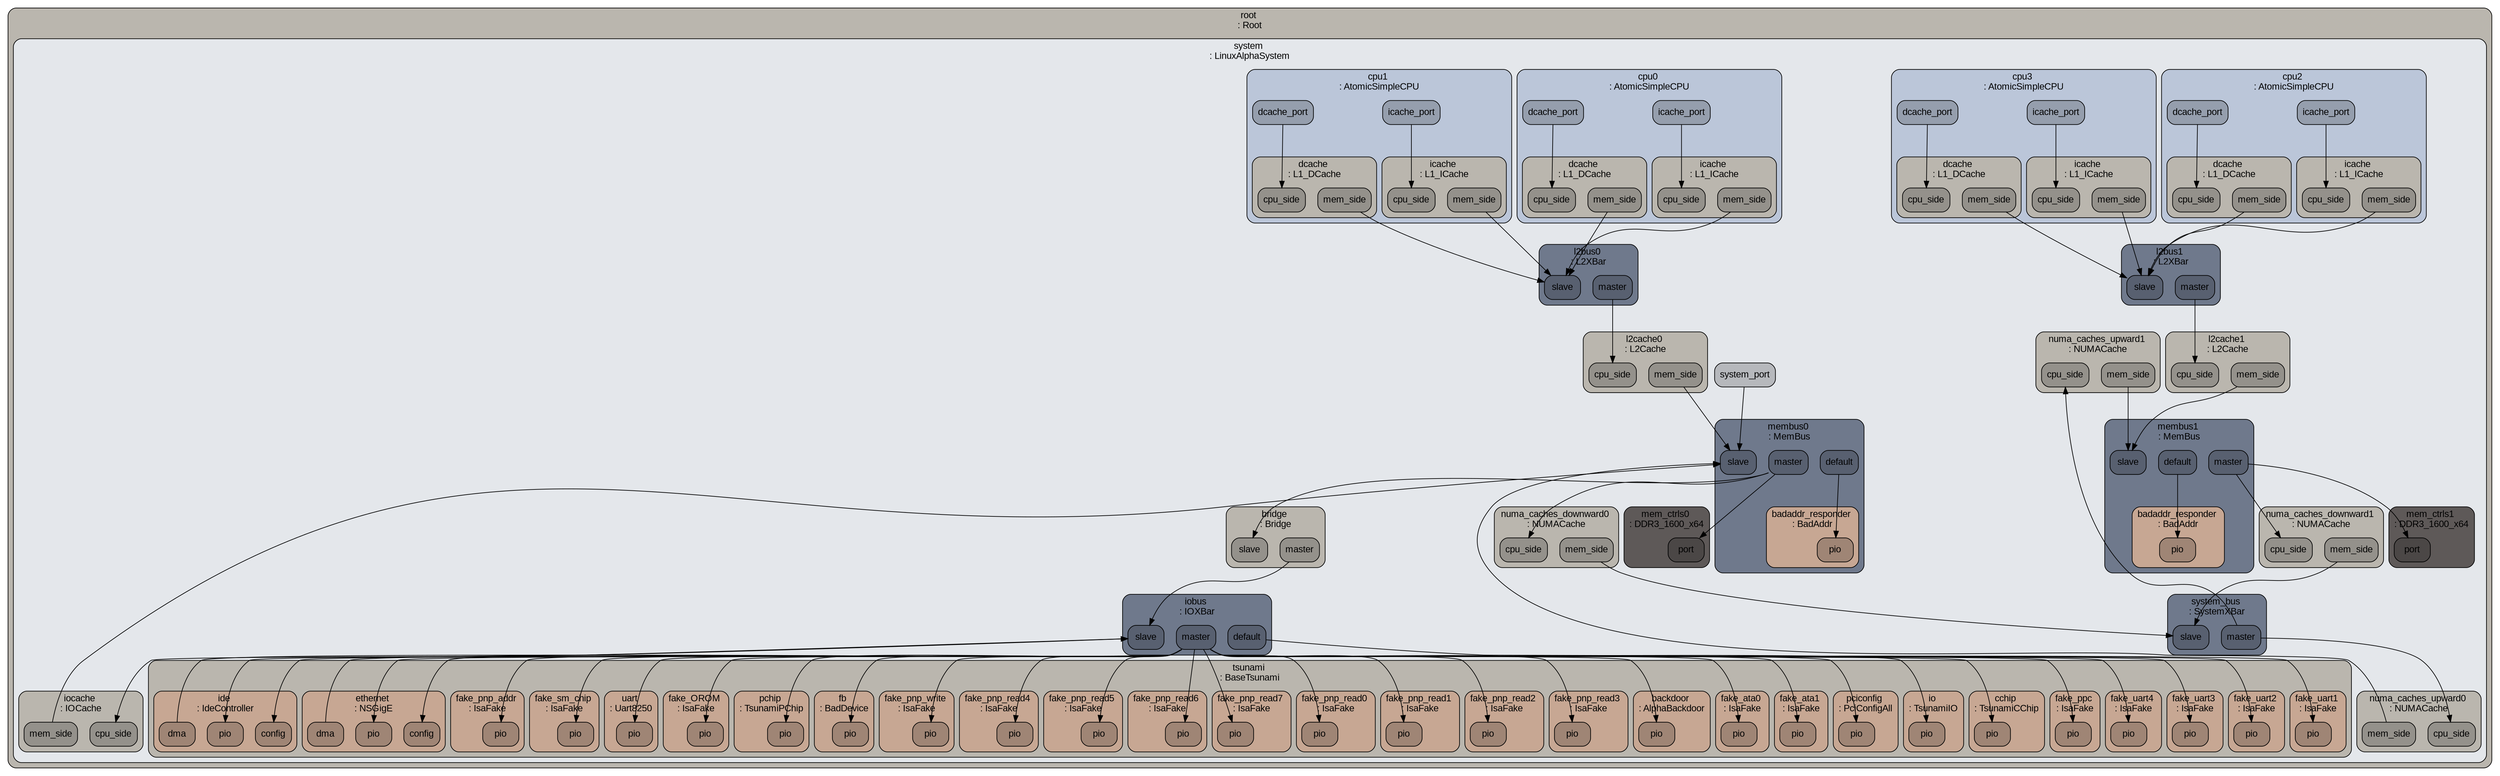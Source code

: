 digraph G {
ranksep="1.3";
subgraph cluster_root {
fontname=Arial;
color="#000000";
style="rounded, filled";
tooltip="eventq_index&#61;0&#10;full_system&#61;true&#10;sim_quantum&#61;0&#10;time_sync_enable&#61;false&#10;time_sync_period&#61;100000000000&#10;time_sync_spin_threshold&#61;100000000";
label="root \n: Root";
shape=Mrecord;
fontsize=14;
fillcolor="#bab6ae";
fontcolor="#000000";
subgraph cluster_system {
fontname=Arial;
color="#000000";
style="rounded, filled";
tooltip="boot_cpu_frequency&#61;500&#10;boot_osflags&#61;root=/dev/hda1 console=ttyS0&#10;cache_line_size&#61;64&#10;clk_domain&#61;system.clk_domain&#10;console&#61;/home/itecgo/Tools/GEM5/system/binaries/console&#10;eventq_index&#61;0&#10;init_param&#61;0&#10;kernel&#61;/home/itecgo/Tools/GEM5/system/binaries/vmlinux_2.6.27-gcc_4.3.4&#10;kernel_addr_check&#61;true&#10;load_addr_mask&#61;1099511627775&#10;load_offset&#61;0&#10;mem_mode&#61;atomic&#10;mem_ranges&#61;0:268435455 268435456:536870911&#10;memories&#61;system.mem_ctrls0 system.mem_ctrls1&#10;mmap_using_noreserve&#61;false&#10;multi_thread&#61;false&#10;num_work_ids&#61;16&#10;numa&#61;false&#10;pal&#61;/home/itecgo/Tools/GEM5/system/binaries/tsb_osfpal&#10;readfile&#61;ext/parsec/2.1/run_scripts/swaptions_4c_simlarge.rcS&#10;symbolfile&#61;&#10;system_rev&#61;1024&#10;system_type&#61;34&#10;work_begin_ckpt_count&#61;0&#10;work_begin_cpu_id_exit&#61;-1&#10;work_begin_exit_count&#61;0&#10;work_cpus_ckpt_count&#61;0&#10;work_end_ckpt_count&#61;0&#10;work_end_exit_count&#61;0&#10;work_item_id&#61;-1";
label="system \n: LinuxAlphaSystem";
shape=Mrecord;
fontsize=14;
fillcolor="#e4e7eb";
fontcolor="#000000";
system_system_port [fontname=Arial, color="#000000", style="rounded, filled", label=system_port, shape=Mrecord, fontsize=14, fillcolor="#b6b8bc", fontcolor="#000000"];
subgraph cluster_system_bridge {
fontname=Arial;
color="#000000";
style="rounded, filled";
tooltip="clk_domain&#61;system.clk_domain&#10;delay&#61;50000&#10;eventq_index&#61;0&#10;numa&#61;false&#10;ranges&#61;8796093022208:18446744073709551615&#10;req_size&#61;16&#10;resp_size&#61;16";
label="bridge \n: Bridge";
shape=Mrecord;
fontsize=14;
fillcolor="#bab6ae";
fontcolor="#000000";
system_bridge_master [fontname=Arial, color="#000000", style="rounded, filled", label=master, shape=Mrecord, fontsize=14, fillcolor="#94918b", fontcolor="#000000"];
system_bridge_slave [fontname=Arial, color="#000000", style="rounded, filled", label=slave, shape=Mrecord, fontsize=14, fillcolor="#94918b", fontcolor="#000000"];
}

subgraph cluster_system_membus0 {
fontname=Arial;
color="#000000";
style="rounded, filled";
tooltip="clk_domain&#61;system.clk_domain&#10;eventq_index&#61;0&#10;forward_latency&#61;4&#10;frontend_latency&#61;3&#10;numa&#61;false&#10;response_latency&#61;2&#10;snoop_filter&#61;Null&#10;snoop_response_latency&#61;4&#10;system&#61;system&#10;use_default_range&#61;false&#10;width&#61;16";
label="membus0 \n: MemBus";
shape=Mrecord;
fontsize=14;
fillcolor="#6f798c";
fontcolor="#000000";
system_membus0_default [fontname=Arial, color="#000000", style="rounded, filled", label=default, shape=Mrecord, fontsize=14, fillcolor="#586070", fontcolor="#000000"];
system_membus0_master [fontname=Arial, color="#000000", style="rounded, filled", label=master, shape=Mrecord, fontsize=14, fillcolor="#586070", fontcolor="#000000"];
system_membus0_slave [fontname=Arial, color="#000000", style="rounded, filled", label=slave, shape=Mrecord, fontsize=14, fillcolor="#586070", fontcolor="#000000"];
subgraph cluster_system_membus0_badaddr_responder {
fontname=Arial;
color="#000000";
style="rounded, filled";
tooltip="clk_domain&#61;system.clk_domain&#10;eventq_index&#61;0&#10;fake_mem&#61;false&#10;numa&#61;false&#10;pio_addr&#61;0&#10;pio_latency&#61;100000&#10;pio_size&#61;8&#10;ret_bad_addr&#61;true&#10;ret_data16&#61;65535&#10;ret_data32&#61;4294967295&#10;ret_data64&#61;18446744073709551615&#10;ret_data8&#61;255&#10;system&#61;system&#10;update_data&#61;false&#10;warn_access&#61;";
label="badaddr_responder \n: BadAddr";
shape=Mrecord;
fontsize=14;
fillcolor="#c7a793";
fontcolor="#000000";
system_membus0_badaddr_responder_pio [fontname=Arial, color="#000000", style="rounded, filled", label=pio, shape=Mrecord, fontsize=14, fillcolor="#9f8575", fontcolor="#000000"];
}

}

subgraph cluster_system_membus1 {
fontname=Arial;
color="#000000";
style="rounded, filled";
tooltip="clk_domain&#61;system.clk_domain&#10;eventq_index&#61;0&#10;forward_latency&#61;4&#10;frontend_latency&#61;3&#10;numa&#61;false&#10;response_latency&#61;2&#10;snoop_filter&#61;Null&#10;snoop_response_latency&#61;4&#10;system&#61;system&#10;use_default_range&#61;false&#10;width&#61;16";
label="membus1 \n: MemBus";
shape=Mrecord;
fontsize=14;
fillcolor="#6f798c";
fontcolor="#000000";
system_membus1_default [fontname=Arial, color="#000000", style="rounded, filled", label=default, shape=Mrecord, fontsize=14, fillcolor="#586070", fontcolor="#000000"];
system_membus1_master [fontname=Arial, color="#000000", style="rounded, filled", label=master, shape=Mrecord, fontsize=14, fillcolor="#586070", fontcolor="#000000"];
system_membus1_slave [fontname=Arial, color="#000000", style="rounded, filled", label=slave, shape=Mrecord, fontsize=14, fillcolor="#586070", fontcolor="#000000"];
subgraph cluster_system_membus1_badaddr_responder {
fontname=Arial;
color="#000000";
style="rounded, filled";
tooltip="clk_domain&#61;system.clk_domain&#10;eventq_index&#61;0&#10;fake_mem&#61;false&#10;numa&#61;false&#10;pio_addr&#61;0&#10;pio_latency&#61;100000&#10;pio_size&#61;8&#10;ret_bad_addr&#61;true&#10;ret_data16&#61;65535&#10;ret_data32&#61;4294967295&#10;ret_data64&#61;18446744073709551615&#10;ret_data8&#61;255&#10;system&#61;system&#10;update_data&#61;false&#10;warn_access&#61;";
label="badaddr_responder \n: BadAddr";
shape=Mrecord;
fontsize=14;
fillcolor="#c7a793";
fontcolor="#000000";
system_membus1_badaddr_responder_pio [fontname=Arial, color="#000000", style="rounded, filled", label=pio, shape=Mrecord, fontsize=14, fillcolor="#9f8575", fontcolor="#000000"];
}

}

subgraph cluster_system_numa_caches_downward0 {
fontname=Arial;
color="#000000";
style="rounded, filled";
tooltip="addr_ranges&#61;268435456:536870911&#10;assoc&#61;8&#10;clk_domain&#61;system.clk_domain&#10;clusivity&#61;mostly_incl&#10;demand_mshr_reserve&#61;1&#10;eventq_index&#61;0&#10;forward_snoops&#61;true&#10;hit_latency&#61;50&#10;is_read_only&#61;false&#10;max_miss_count&#61;0&#10;mshrs&#61;20&#10;numa&#61;true&#10;prefetch_on_access&#61;false&#10;prefetcher&#61;Null&#10;response_latency&#61;50&#10;sequential_access&#61;false&#10;size&#61;1024&#10;system&#61;system&#10;tags&#61;system.numa_caches_downward0.tags&#10;tgts_per_mshr&#61;12&#10;write_buffers&#61;8&#10;writeback_clean&#61;false";
label="numa_caches_downward0 \n: NUMACache";
shape=Mrecord;
fontsize=14;
fillcolor="#bab6ae";
fontcolor="#000000";
system_numa_caches_downward0_mem_side [fontname=Arial, color="#000000", style="rounded, filled", label=mem_side, shape=Mrecord, fontsize=14, fillcolor="#94918b", fontcolor="#000000"];
system_numa_caches_downward0_cpu_side [fontname=Arial, color="#000000", style="rounded, filled", label=cpu_side, shape=Mrecord, fontsize=14, fillcolor="#94918b", fontcolor="#000000"];
subgraph cluster_system_numa_caches_downward0_tags {
fontname=Arial;
color="#000000";
style="rounded, filled";
tooltip="assoc&#61;8&#10;block_size&#61;64&#10;clk_domain&#61;system.clk_domain&#10;eventq_index&#61;0&#10;hit_latency&#61;50&#10;sequential_access&#61;false&#10;size&#61;1024";
label="tags \n: LRU";
shape=Mrecord;
fontsize=14;
fillcolor="#9f9c95";
fontcolor="#000000";
}

}

subgraph cluster_system_numa_caches_downward1 {
fontname=Arial;
color="#000000";
style="rounded, filled";
tooltip="addr_ranges&#61;0:268435455 8796093022208:18446744073709551615&#10;assoc&#61;8&#10;clk_domain&#61;system.clk_domain&#10;clusivity&#61;mostly_incl&#10;demand_mshr_reserve&#61;1&#10;eventq_index&#61;0&#10;forward_snoops&#61;true&#10;hit_latency&#61;50&#10;is_read_only&#61;false&#10;max_miss_count&#61;0&#10;mshrs&#61;20&#10;numa&#61;true&#10;prefetch_on_access&#61;false&#10;prefetcher&#61;Null&#10;response_latency&#61;50&#10;sequential_access&#61;false&#10;size&#61;1024&#10;system&#61;system&#10;tags&#61;system.numa_caches_downward1.tags&#10;tgts_per_mshr&#61;12&#10;write_buffers&#61;8&#10;writeback_clean&#61;false";
label="numa_caches_downward1 \n: NUMACache";
shape=Mrecord;
fontsize=14;
fillcolor="#bab6ae";
fontcolor="#000000";
system_numa_caches_downward1_mem_side [fontname=Arial, color="#000000", style="rounded, filled", label=mem_side, shape=Mrecord, fontsize=14, fillcolor="#94918b", fontcolor="#000000"];
system_numa_caches_downward1_cpu_side [fontname=Arial, color="#000000", style="rounded, filled", label=cpu_side, shape=Mrecord, fontsize=14, fillcolor="#94918b", fontcolor="#000000"];
subgraph cluster_system_numa_caches_downward1_tags {
fontname=Arial;
color="#000000";
style="rounded, filled";
tooltip="assoc&#61;8&#10;block_size&#61;64&#10;clk_domain&#61;system.clk_domain&#10;eventq_index&#61;0&#10;hit_latency&#61;50&#10;sequential_access&#61;false&#10;size&#61;1024";
label="tags \n: LRU";
shape=Mrecord;
fontsize=14;
fillcolor="#9f9c95";
fontcolor="#000000";
}

}

subgraph cluster_system_numa_caches_upward0 {
fontname=Arial;
color="#000000";
style="rounded, filled";
tooltip="addr_ranges&#61;0:268435455 8796093022208:18446744073709551615&#10;assoc&#61;8&#10;clk_domain&#61;system.clk_domain&#10;clusivity&#61;mostly_incl&#10;demand_mshr_reserve&#61;1&#10;eventq_index&#61;0&#10;forward_snoops&#61;true&#10;hit_latency&#61;50&#10;is_read_only&#61;false&#10;max_miss_count&#61;0&#10;mshrs&#61;20&#10;numa&#61;true&#10;prefetch_on_access&#61;false&#10;prefetcher&#61;Null&#10;response_latency&#61;50&#10;sequential_access&#61;false&#10;size&#61;1024&#10;system&#61;system&#10;tags&#61;system.numa_caches_upward0.tags&#10;tgts_per_mshr&#61;12&#10;write_buffers&#61;8&#10;writeback_clean&#61;false";
label="numa_caches_upward0 \n: NUMACache";
shape=Mrecord;
fontsize=14;
fillcolor="#bab6ae";
fontcolor="#000000";
system_numa_caches_upward0_mem_side [fontname=Arial, color="#000000", style="rounded, filled", label=mem_side, shape=Mrecord, fontsize=14, fillcolor="#94918b", fontcolor="#000000"];
system_numa_caches_upward0_cpu_side [fontname=Arial, color="#000000", style="rounded, filled", label=cpu_side, shape=Mrecord, fontsize=14, fillcolor="#94918b", fontcolor="#000000"];
subgraph cluster_system_numa_caches_upward0_tags {
fontname=Arial;
color="#000000";
style="rounded, filled";
tooltip="assoc&#61;8&#10;block_size&#61;64&#10;clk_domain&#61;system.clk_domain&#10;eventq_index&#61;0&#10;hit_latency&#61;50&#10;sequential_access&#61;false&#10;size&#61;1024";
label="tags \n: LRU";
shape=Mrecord;
fontsize=14;
fillcolor="#9f9c95";
fontcolor="#000000";
}

}

subgraph cluster_system_numa_caches_upward1 {
fontname=Arial;
color="#000000";
style="rounded, filled";
tooltip="addr_ranges&#61;268435456:536870911&#10;assoc&#61;8&#10;clk_domain&#61;system.clk_domain&#10;clusivity&#61;mostly_incl&#10;demand_mshr_reserve&#61;1&#10;eventq_index&#61;0&#10;forward_snoops&#61;true&#10;hit_latency&#61;50&#10;is_read_only&#61;false&#10;max_miss_count&#61;0&#10;mshrs&#61;20&#10;numa&#61;true&#10;prefetch_on_access&#61;false&#10;prefetcher&#61;Null&#10;response_latency&#61;50&#10;sequential_access&#61;false&#10;size&#61;1024&#10;system&#61;system&#10;tags&#61;system.numa_caches_upward1.tags&#10;tgts_per_mshr&#61;12&#10;write_buffers&#61;8&#10;writeback_clean&#61;false";
label="numa_caches_upward1 \n: NUMACache";
shape=Mrecord;
fontsize=14;
fillcolor="#bab6ae";
fontcolor="#000000";
system_numa_caches_upward1_mem_side [fontname=Arial, color="#000000", style="rounded, filled", label=mem_side, shape=Mrecord, fontsize=14, fillcolor="#94918b", fontcolor="#000000"];
system_numa_caches_upward1_cpu_side [fontname=Arial, color="#000000", style="rounded, filled", label=cpu_side, shape=Mrecord, fontsize=14, fillcolor="#94918b", fontcolor="#000000"];
subgraph cluster_system_numa_caches_upward1_tags {
fontname=Arial;
color="#000000";
style="rounded, filled";
tooltip="assoc&#61;8&#10;block_size&#61;64&#10;clk_domain&#61;system.clk_domain&#10;eventq_index&#61;0&#10;hit_latency&#61;50&#10;sequential_access&#61;false&#10;size&#61;1024";
label="tags \n: LRU";
shape=Mrecord;
fontsize=14;
fillcolor="#9f9c95";
fontcolor="#000000";
}

}

subgraph cluster_system_iocache {
fontname=Arial;
color="#000000";
style="rounded, filled";
tooltip="addr_ranges&#61;0:268435455 268435456:536870911&#10;assoc&#61;8&#10;clk_domain&#61;system.clk_domain&#10;clusivity&#61;mostly_incl&#10;demand_mshr_reserve&#61;1&#10;eventq_index&#61;0&#10;forward_snoops&#61;false&#10;hit_latency&#61;50&#10;is_read_only&#61;false&#10;max_miss_count&#61;0&#10;mshrs&#61;20&#10;numa&#61;false&#10;prefetch_on_access&#61;false&#10;prefetcher&#61;Null&#10;response_latency&#61;50&#10;sequential_access&#61;false&#10;size&#61;1024&#10;system&#61;system&#10;tags&#61;system.iocache.tags&#10;tgts_per_mshr&#61;12&#10;write_buffers&#61;8&#10;writeback_clean&#61;false";
label="iocache \n: IOCache";
shape=Mrecord;
fontsize=14;
fillcolor="#bab6ae";
fontcolor="#000000";
system_iocache_mem_side [fontname=Arial, color="#000000", style="rounded, filled", label=mem_side, shape=Mrecord, fontsize=14, fillcolor="#94918b", fontcolor="#000000"];
system_iocache_cpu_side [fontname=Arial, color="#000000", style="rounded, filled", label=cpu_side, shape=Mrecord, fontsize=14, fillcolor="#94918b", fontcolor="#000000"];
subgraph cluster_system_iocache_tags {
fontname=Arial;
color="#000000";
style="rounded, filled";
tooltip="assoc&#61;8&#10;block_size&#61;64&#10;clk_domain&#61;system.clk_domain&#10;eventq_index&#61;0&#10;hit_latency&#61;50&#10;sequential_access&#61;false&#10;size&#61;1024";
label="tags \n: LRU";
shape=Mrecord;
fontsize=14;
fillcolor="#9f9c95";
fontcolor="#000000";
}

}

subgraph cluster_system_disk0 {
fontname=Arial;
color="#000000";
style="rounded, filled";
tooltip="delay&#61;1000000&#10;driveID&#61;master&#10;eventq_index&#61;0&#10;image&#61;system.disk0.image";
label="disk0 \n: CowIdeDisk";
shape=Mrecord;
fontsize=14;
fillcolor="#bab6ae";
fontcolor="#000000";
subgraph cluster_system_disk0_image {
fontname=Arial;
color="#000000";
style="rounded, filled";
tooltip="child&#61;system.disk0.image.child&#10;eventq_index&#61;0&#10;image_file&#61;&#10;read_only&#61;false&#10;table_size&#61;65536";
label="image \n: CowDiskImage";
shape=Mrecord;
fontsize=14;
fillcolor="#9f9c95";
fontcolor="#000000";
subgraph cluster_system_disk0_image_child {
fontname=Arial;
color="#000000";
style="rounded, filled";
tooltip="eventq_index&#61;0&#10;image_file&#61;/home/itecgo/Tools/GEM5/system/disks/linux-parsec-2-1-m5-with-test-inputs.img&#10;read_only&#61;true";
label="child \n: RawDiskImage";
shape=Mrecord;
fontsize=14;
fillcolor="#84827c";
fontcolor="#000000";
}

}

}

subgraph cluster_system_disk2 {
fontname=Arial;
color="#000000";
style="rounded, filled";
tooltip="delay&#61;1000000&#10;driveID&#61;master&#10;eventq_index&#61;0&#10;image&#61;system.disk2.image";
label="disk2 \n: CowIdeDisk";
shape=Mrecord;
fontsize=14;
fillcolor="#bab6ae";
fontcolor="#000000";
subgraph cluster_system_disk2_image {
fontname=Arial;
color="#000000";
style="rounded, filled";
tooltip="child&#61;system.disk2.image.child&#10;eventq_index&#61;0&#10;image_file&#61;&#10;read_only&#61;false&#10;table_size&#61;65536";
label="image \n: CowDiskImage";
shape=Mrecord;
fontsize=14;
fillcolor="#9f9c95";
fontcolor="#000000";
subgraph cluster_system_disk2_image_child {
fontname=Arial;
color="#000000";
style="rounded, filled";
tooltip="eventq_index&#61;0&#10;image_file&#61;/home/itecgo/Tools/GEM5/system/disks/linux-bigswap2.img&#10;read_only&#61;true";
label="child \n: RawDiskImage";
shape=Mrecord;
fontsize=14;
fillcolor="#84827c";
fontcolor="#000000";
}

}

}

subgraph cluster_system_voltage_domain {
fontname=Arial;
color="#000000";
style="rounded, filled";
tooltip="eventq_index&#61;0&#10;voltage&#61;1.000000";
label="voltage_domain \n: VoltageDomain";
shape=Mrecord;
fontsize=14;
fillcolor="#bab6ae";
fontcolor="#000000";
}

subgraph cluster_system_clk_domain {
fontname=Arial;
color="#000000";
style="rounded, filled";
tooltip="clock&#61;1000&#10;domain_id&#61;-1&#10;eventq_index&#61;0&#10;init_perf_level&#61;0&#10;voltage_domain&#61;system.voltage_domain";
label="clk_domain \n: SrcClockDomain";
shape=Mrecord;
fontsize=14;
fillcolor="#bab6ae";
fontcolor="#000000";
}

subgraph cluster_system_system_bus {
fontname=Arial;
color="#000000";
style="rounded, filled";
tooltip="clk_domain&#61;system.clk_domain&#10;eventq_index&#61;0&#10;forward_latency&#61;4&#10;frontend_latency&#61;3&#10;numa&#61;false&#10;response_latency&#61;2&#10;snoop_filter&#61;Null&#10;snoop_response_latency&#61;4&#10;system&#61;system&#10;use_default_range&#61;false&#10;width&#61;16";
label="system_bus \n: SystemXBar";
shape=Mrecord;
fontsize=14;
fillcolor="#6f798c";
fontcolor="#000000";
system_system_bus_master [fontname=Arial, color="#000000", style="rounded, filled", label=master, shape=Mrecord, fontsize=14, fillcolor="#586070", fontcolor="#000000"];
system_system_bus_slave [fontname=Arial, color="#000000", style="rounded, filled", label=slave, shape=Mrecord, fontsize=14, fillcolor="#586070", fontcolor="#000000"];
}

subgraph cluster_system_terminal {
fontname=Arial;
color="#000000";
style="rounded, filled";
tooltip="eventq_index&#61;0&#10;intr_control&#61;system.intrctrl&#10;number&#61;0&#10;output&#61;true&#10;port&#61;3456";
label="terminal \n: Terminal";
shape=Mrecord;
fontsize=14;
fillcolor="#bab6ae";
fontcolor="#000000";
}

subgraph cluster_system_dvfs_handler {
fontname=Arial;
color="#000000";
style="rounded, filled";
tooltip="domains&#61;&#10;enable&#61;false&#10;eventq_index&#61;0&#10;sys_clk_domain&#61;system.clk_domain&#10;transition_latency&#61;100000000";
label="dvfs_handler \n: DVFSHandler";
shape=Mrecord;
fontsize=14;
fillcolor="#bab6ae";
fontcolor="#000000";
}

subgraph cluster_system_simple_disk {
fontname=Arial;
color="#000000";
style="rounded, filled";
tooltip="disk&#61;system.simple_disk.disk&#10;eventq_index&#61;0&#10;system&#61;system";
label="simple_disk \n: SimpleDisk";
shape=Mrecord;
fontsize=14;
fillcolor="#bab6ae";
fontcolor="#000000";
subgraph cluster_system_simple_disk_disk {
fontname=Arial;
color="#000000";
style="rounded, filled";
tooltip="eventq_index&#61;0&#10;image_file&#61;/home/itecgo/Tools/GEM5/system/disks/linux-parsec-2-1-m5-with-test-inputs.img&#10;read_only&#61;true";
label="disk \n: RawDiskImage";
shape=Mrecord;
fontsize=14;
fillcolor="#9f9c95";
fontcolor="#000000";
}

}

subgraph cluster_system_l2cache0 {
fontname=Arial;
color="#000000";
style="rounded, filled";
tooltip="addr_ranges&#61;0:18446744073709551615&#10;assoc&#61;8&#10;clk_domain&#61;system.cpu_clk_domain&#10;clusivity&#61;mostly_incl&#10;demand_mshr_reserve&#61;1&#10;eventq_index&#61;0&#10;forward_snoops&#61;true&#10;hit_latency&#61;20&#10;is_read_only&#61;false&#10;max_miss_count&#61;0&#10;mshrs&#61;20&#10;numa&#61;false&#10;prefetch_on_access&#61;false&#10;prefetcher&#61;Null&#10;response_latency&#61;20&#10;sequential_access&#61;false&#10;size&#61;8388608&#10;system&#61;system&#10;tags&#61;system.l2cache0.tags&#10;tgts_per_mshr&#61;12&#10;write_buffers&#61;8&#10;writeback_clean&#61;false";
label="l2cache0 \n: L2Cache";
shape=Mrecord;
fontsize=14;
fillcolor="#bab6ae";
fontcolor="#000000";
system_l2cache0_mem_side [fontname=Arial, color="#000000", style="rounded, filled", label=mem_side, shape=Mrecord, fontsize=14, fillcolor="#94918b", fontcolor="#000000"];
system_l2cache0_cpu_side [fontname=Arial, color="#000000", style="rounded, filled", label=cpu_side, shape=Mrecord, fontsize=14, fillcolor="#94918b", fontcolor="#000000"];
subgraph cluster_system_l2cache0_tags {
fontname=Arial;
color="#000000";
style="rounded, filled";
tooltip="assoc&#61;8&#10;block_size&#61;64&#10;clk_domain&#61;system.cpu_clk_domain&#10;eventq_index&#61;0&#10;hit_latency&#61;20&#10;sequential_access&#61;false&#10;size&#61;8388608";
label="tags \n: LRU";
shape=Mrecord;
fontsize=14;
fillcolor="#9f9c95";
fontcolor="#000000";
}

}

subgraph cluster_system_l2cache1 {
fontname=Arial;
color="#000000";
style="rounded, filled";
tooltip="addr_ranges&#61;0:18446744073709551615&#10;assoc&#61;8&#10;clk_domain&#61;system.cpu_clk_domain&#10;clusivity&#61;mostly_incl&#10;demand_mshr_reserve&#61;1&#10;eventq_index&#61;0&#10;forward_snoops&#61;true&#10;hit_latency&#61;20&#10;is_read_only&#61;false&#10;max_miss_count&#61;0&#10;mshrs&#61;20&#10;numa&#61;false&#10;prefetch_on_access&#61;false&#10;prefetcher&#61;Null&#10;response_latency&#61;20&#10;sequential_access&#61;false&#10;size&#61;8388608&#10;system&#61;system&#10;tags&#61;system.l2cache1.tags&#10;tgts_per_mshr&#61;12&#10;write_buffers&#61;8&#10;writeback_clean&#61;false";
label="l2cache1 \n: L2Cache";
shape=Mrecord;
fontsize=14;
fillcolor="#bab6ae";
fontcolor="#000000";
system_l2cache1_mem_side [fontname=Arial, color="#000000", style="rounded, filled", label=mem_side, shape=Mrecord, fontsize=14, fillcolor="#94918b", fontcolor="#000000"];
system_l2cache1_cpu_side [fontname=Arial, color="#000000", style="rounded, filled", label=cpu_side, shape=Mrecord, fontsize=14, fillcolor="#94918b", fontcolor="#000000"];
subgraph cluster_system_l2cache1_tags {
fontname=Arial;
color="#000000";
style="rounded, filled";
tooltip="assoc&#61;8&#10;block_size&#61;64&#10;clk_domain&#61;system.cpu_clk_domain&#10;eventq_index&#61;0&#10;hit_latency&#61;20&#10;sequential_access&#61;false&#10;size&#61;8388608";
label="tags \n: LRU";
shape=Mrecord;
fontsize=14;
fillcolor="#9f9c95";
fontcolor="#000000";
}

}

subgraph cluster_system_cpu_clk_domain {
fontname=Arial;
color="#000000";
style="rounded, filled";
tooltip="clock&#61;500&#10;domain_id&#61;-1&#10;eventq_index&#61;0&#10;init_perf_level&#61;0&#10;voltage_domain&#61;system.cpu_voltage_domain";
label="cpu_clk_domain \n: SrcClockDomain";
shape=Mrecord;
fontsize=14;
fillcolor="#bab6ae";
fontcolor="#000000";
}

subgraph cluster_system_switch_cpus0 {
fontname=Arial;
color="#000000";
style="rounded, filled";
tooltip="branchPred&#61;Null&#10;checker&#61;Null&#10;clk_domain&#61;system.cpu_clk_domain&#10;cpu_id&#61;0&#10;do_checkpoint_insts&#61;true&#10;do_quiesce&#61;true&#10;do_statistics_insts&#61;true&#10;dtb&#61;system.switch_cpus0.dtb&#10;eventq_index&#61;0&#10;fastmem&#61;false&#10;function_trace&#61;false&#10;function_trace_start&#61;0&#10;interrupts&#61;&#10;isa&#61;system.switch_cpus0.isa&#10;itb&#61;system.switch_cpus0.itb&#10;max_insts_all_threads&#61;0&#10;max_insts_any_thread&#61;0&#10;max_loads_all_threads&#61;0&#10;max_loads_any_thread&#61;0&#10;numThreads&#61;1&#10;numa&#61;false&#10;profile&#61;0&#10;progress_interval&#61;0&#10;simpoint_start_insts&#61;&#10;simulate_data_stalls&#61;false&#10;simulate_inst_stalls&#61;false&#10;socket_id&#61;0&#10;switched_out&#61;true&#10;system&#61;system&#10;tracer&#61;system.switch_cpus0.tracer&#10;width&#61;1&#10;workload&#61;";
label="switch_cpus0 \n: AtomicSimpleCPU";
shape=Mrecord;
fontsize=14;
fillcolor="#bbc6d9";
fontcolor="#000000";
subgraph cluster_system_switch_cpus0_dtb {
fontname=Arial;
color="#000000";
style="rounded, filled";
tooltip="eventq_index&#61;0&#10;size&#61;64";
label="dtb \n: AlphaDTB";
shape=Mrecord;
fontsize=14;
fillcolor="#bab6ae";
fontcolor="#000000";
}

subgraph cluster_system_switch_cpus0_isa {
fontname=Arial;
color="#000000";
style="rounded, filled";
tooltip="eventq_index&#61;0&#10;system&#61;system";
label="isa \n: AlphaISA";
shape=Mrecord;
fontsize=14;
fillcolor="#bab6ae";
fontcolor="#000000";
}

subgraph cluster_system_switch_cpus0_itb {
fontname=Arial;
color="#000000";
style="rounded, filled";
tooltip="eventq_index&#61;0&#10;size&#61;48";
label="itb \n: AlphaITB";
shape=Mrecord;
fontsize=14;
fillcolor="#bab6ae";
fontcolor="#000000";
}

subgraph cluster_system_switch_cpus0_tracer {
fontname=Arial;
color="#000000";
style="rounded, filled";
tooltip="eventq_index&#61;0";
label="tracer \n: ExeTracer";
shape=Mrecord;
fontsize=14;
fillcolor="#bab6ae";
fontcolor="#000000";
}

}

subgraph cluster_system_switch_cpus1 {
fontname=Arial;
color="#000000";
style="rounded, filled";
tooltip="branchPred&#61;Null&#10;checker&#61;Null&#10;clk_domain&#61;system.cpu_clk_domain&#10;cpu_id&#61;1&#10;do_checkpoint_insts&#61;true&#10;do_quiesce&#61;true&#10;do_statistics_insts&#61;true&#10;dtb&#61;system.switch_cpus1.dtb&#10;eventq_index&#61;0&#10;fastmem&#61;false&#10;function_trace&#61;false&#10;function_trace_start&#61;0&#10;interrupts&#61;&#10;isa&#61;system.switch_cpus1.isa&#10;itb&#61;system.switch_cpus1.itb&#10;max_insts_all_threads&#61;0&#10;max_insts_any_thread&#61;0&#10;max_loads_all_threads&#61;0&#10;max_loads_any_thread&#61;0&#10;numThreads&#61;1&#10;numa&#61;false&#10;profile&#61;0&#10;progress_interval&#61;0&#10;simpoint_start_insts&#61;&#10;simulate_data_stalls&#61;false&#10;simulate_inst_stalls&#61;false&#10;socket_id&#61;0&#10;switched_out&#61;true&#10;system&#61;system&#10;tracer&#61;system.switch_cpus1.tracer&#10;width&#61;1&#10;workload&#61;";
label="switch_cpus1 \n: AtomicSimpleCPU";
shape=Mrecord;
fontsize=14;
fillcolor="#bbc6d9";
fontcolor="#000000";
subgraph cluster_system_switch_cpus1_dtb {
fontname=Arial;
color="#000000";
style="rounded, filled";
tooltip="eventq_index&#61;0&#10;size&#61;64";
label="dtb \n: AlphaDTB";
shape=Mrecord;
fontsize=14;
fillcolor="#bab6ae";
fontcolor="#000000";
}

subgraph cluster_system_switch_cpus1_isa {
fontname=Arial;
color="#000000";
style="rounded, filled";
tooltip="eventq_index&#61;0&#10;system&#61;system";
label="isa \n: AlphaISA";
shape=Mrecord;
fontsize=14;
fillcolor="#bab6ae";
fontcolor="#000000";
}

subgraph cluster_system_switch_cpus1_itb {
fontname=Arial;
color="#000000";
style="rounded, filled";
tooltip="eventq_index&#61;0&#10;size&#61;48";
label="itb \n: AlphaITB";
shape=Mrecord;
fontsize=14;
fillcolor="#bab6ae";
fontcolor="#000000";
}

subgraph cluster_system_switch_cpus1_tracer {
fontname=Arial;
color="#000000";
style="rounded, filled";
tooltip="eventq_index&#61;0";
label="tracer \n: ExeTracer";
shape=Mrecord;
fontsize=14;
fillcolor="#bab6ae";
fontcolor="#000000";
}

}

subgraph cluster_system_switch_cpus2 {
fontname=Arial;
color="#000000";
style="rounded, filled";
tooltip="branchPred&#61;Null&#10;checker&#61;Null&#10;clk_domain&#61;system.cpu_clk_domain&#10;cpu_id&#61;2&#10;do_checkpoint_insts&#61;true&#10;do_quiesce&#61;true&#10;do_statistics_insts&#61;true&#10;dtb&#61;system.switch_cpus2.dtb&#10;eventq_index&#61;0&#10;fastmem&#61;false&#10;function_trace&#61;false&#10;function_trace_start&#61;0&#10;interrupts&#61;&#10;isa&#61;system.switch_cpus2.isa&#10;itb&#61;system.switch_cpus2.itb&#10;max_insts_all_threads&#61;0&#10;max_insts_any_thread&#61;0&#10;max_loads_all_threads&#61;0&#10;max_loads_any_thread&#61;0&#10;numThreads&#61;1&#10;numa&#61;false&#10;profile&#61;0&#10;progress_interval&#61;0&#10;simpoint_start_insts&#61;&#10;simulate_data_stalls&#61;false&#10;simulate_inst_stalls&#61;false&#10;socket_id&#61;0&#10;switched_out&#61;true&#10;system&#61;system&#10;tracer&#61;system.switch_cpus2.tracer&#10;width&#61;1&#10;workload&#61;";
label="switch_cpus2 \n: AtomicSimpleCPU";
shape=Mrecord;
fontsize=14;
fillcolor="#bbc6d9";
fontcolor="#000000";
subgraph cluster_system_switch_cpus2_dtb {
fontname=Arial;
color="#000000";
style="rounded, filled";
tooltip="eventq_index&#61;0&#10;size&#61;64";
label="dtb \n: AlphaDTB";
shape=Mrecord;
fontsize=14;
fillcolor="#bab6ae";
fontcolor="#000000";
}

subgraph cluster_system_switch_cpus2_isa {
fontname=Arial;
color="#000000";
style="rounded, filled";
tooltip="eventq_index&#61;0&#10;system&#61;system";
label="isa \n: AlphaISA";
shape=Mrecord;
fontsize=14;
fillcolor="#bab6ae";
fontcolor="#000000";
}

subgraph cluster_system_switch_cpus2_itb {
fontname=Arial;
color="#000000";
style="rounded, filled";
tooltip="eventq_index&#61;0&#10;size&#61;48";
label="itb \n: AlphaITB";
shape=Mrecord;
fontsize=14;
fillcolor="#bab6ae";
fontcolor="#000000";
}

subgraph cluster_system_switch_cpus2_tracer {
fontname=Arial;
color="#000000";
style="rounded, filled";
tooltip="eventq_index&#61;0";
label="tracer \n: ExeTracer";
shape=Mrecord;
fontsize=14;
fillcolor="#bab6ae";
fontcolor="#000000";
}

}

subgraph cluster_system_switch_cpus3 {
fontname=Arial;
color="#000000";
style="rounded, filled";
tooltip="branchPred&#61;Null&#10;checker&#61;Null&#10;clk_domain&#61;system.cpu_clk_domain&#10;cpu_id&#61;3&#10;do_checkpoint_insts&#61;true&#10;do_quiesce&#61;true&#10;do_statistics_insts&#61;true&#10;dtb&#61;system.switch_cpus3.dtb&#10;eventq_index&#61;0&#10;fastmem&#61;false&#10;function_trace&#61;false&#10;function_trace_start&#61;0&#10;interrupts&#61;&#10;isa&#61;system.switch_cpus3.isa&#10;itb&#61;system.switch_cpus3.itb&#10;max_insts_all_threads&#61;0&#10;max_insts_any_thread&#61;0&#10;max_loads_all_threads&#61;0&#10;max_loads_any_thread&#61;0&#10;numThreads&#61;1&#10;numa&#61;false&#10;profile&#61;0&#10;progress_interval&#61;0&#10;simpoint_start_insts&#61;&#10;simulate_data_stalls&#61;false&#10;simulate_inst_stalls&#61;false&#10;socket_id&#61;0&#10;switched_out&#61;true&#10;system&#61;system&#10;tracer&#61;system.switch_cpus3.tracer&#10;width&#61;1&#10;workload&#61;";
label="switch_cpus3 \n: AtomicSimpleCPU";
shape=Mrecord;
fontsize=14;
fillcolor="#bbc6d9";
fontcolor="#000000";
subgraph cluster_system_switch_cpus3_dtb {
fontname=Arial;
color="#000000";
style="rounded, filled";
tooltip="eventq_index&#61;0&#10;size&#61;64";
label="dtb \n: AlphaDTB";
shape=Mrecord;
fontsize=14;
fillcolor="#bab6ae";
fontcolor="#000000";
}

subgraph cluster_system_switch_cpus3_isa {
fontname=Arial;
color="#000000";
style="rounded, filled";
tooltip="eventq_index&#61;0&#10;system&#61;system";
label="isa \n: AlphaISA";
shape=Mrecord;
fontsize=14;
fillcolor="#bab6ae";
fontcolor="#000000";
}

subgraph cluster_system_switch_cpus3_itb {
fontname=Arial;
color="#000000";
style="rounded, filled";
tooltip="eventq_index&#61;0&#10;size&#61;48";
label="itb \n: AlphaITB";
shape=Mrecord;
fontsize=14;
fillcolor="#bab6ae";
fontcolor="#000000";
}

subgraph cluster_system_switch_cpus3_tracer {
fontname=Arial;
color="#000000";
style="rounded, filled";
tooltip="eventq_index&#61;0";
label="tracer \n: ExeTracer";
shape=Mrecord;
fontsize=14;
fillcolor="#bab6ae";
fontcolor="#000000";
}

}

subgraph cluster_system_l2bus0 {
fontname=Arial;
color="#000000";
style="rounded, filled";
tooltip="clk_domain&#61;system.cpu_clk_domain&#10;eventq_index&#61;0&#10;forward_latency&#61;0&#10;frontend_latency&#61;1&#10;numa&#61;false&#10;response_latency&#61;1&#10;snoop_filter&#61;system.l2bus0.snoop_filter&#10;snoop_response_latency&#61;1&#10;system&#61;system&#10;use_default_range&#61;false&#10;width&#61;32";
label="l2bus0 \n: L2XBar";
shape=Mrecord;
fontsize=14;
fillcolor="#6f798c";
fontcolor="#000000";
system_l2bus0_master [fontname=Arial, color="#000000", style="rounded, filled", label=master, shape=Mrecord, fontsize=14, fillcolor="#586070", fontcolor="#000000"];
system_l2bus0_slave [fontname=Arial, color="#000000", style="rounded, filled", label=slave, shape=Mrecord, fontsize=14, fillcolor="#586070", fontcolor="#000000"];
subgraph cluster_system_l2bus0_snoop_filter {
fontname=Arial;
color="#000000";
style="rounded, filled";
tooltip="eventq_index&#61;0&#10;lookup_latency&#61;0&#10;max_capacity&#61;8388608&#10;system&#61;system";
label="snoop_filter \n: SnoopFilter";
shape=Mrecord;
fontsize=14;
fillcolor="#bab6ae";
fontcolor="#000000";
}

}

subgraph cluster_system_l2bus1 {
fontname=Arial;
color="#000000";
style="rounded, filled";
tooltip="clk_domain&#61;system.cpu_clk_domain&#10;eventq_index&#61;0&#10;forward_latency&#61;0&#10;frontend_latency&#61;1&#10;numa&#61;false&#10;response_latency&#61;1&#10;snoop_filter&#61;system.l2bus1.snoop_filter&#10;snoop_response_latency&#61;1&#10;system&#61;system&#10;use_default_range&#61;false&#10;width&#61;32";
label="l2bus1 \n: L2XBar";
shape=Mrecord;
fontsize=14;
fillcolor="#6f798c";
fontcolor="#000000";
system_l2bus1_master [fontname=Arial, color="#000000", style="rounded, filled", label=master, shape=Mrecord, fontsize=14, fillcolor="#586070", fontcolor="#000000"];
system_l2bus1_slave [fontname=Arial, color="#000000", style="rounded, filled", label=slave, shape=Mrecord, fontsize=14, fillcolor="#586070", fontcolor="#000000"];
subgraph cluster_system_l2bus1_snoop_filter {
fontname=Arial;
color="#000000";
style="rounded, filled";
tooltip="eventq_index&#61;0&#10;lookup_latency&#61;0&#10;max_capacity&#61;8388608&#10;system&#61;system";
label="snoop_filter \n: SnoopFilter";
shape=Mrecord;
fontsize=14;
fillcolor="#bab6ae";
fontcolor="#000000";
}

}

subgraph cluster_system_intrctrl {
fontname=Arial;
color="#000000";
style="rounded, filled";
tooltip="eventq_index&#61;0&#10;sys&#61;system";
label="intrctrl \n: IntrControl";
shape=Mrecord;
fontsize=14;
fillcolor="#bab6ae";
fontcolor="#000000";
}

subgraph cluster_system_tsunami {
fontname=Arial;
color="#000000";
style="rounded, filled";
tooltip="eventq_index&#61;0&#10;intrctrl&#61;system.intrctrl&#10;system&#61;system";
label="tsunami \n: BaseTsunami";
shape=Mrecord;
fontsize=14;
fillcolor="#bab6ae";
fontcolor="#000000";
subgraph cluster_system_tsunami_fake_uart1 {
fontname=Arial;
color="#000000";
style="rounded, filled";
tooltip="clk_domain&#61;system.clk_domain&#10;eventq_index&#61;0&#10;fake_mem&#61;false&#10;numa&#61;false&#10;pio_addr&#61;8804615848696&#10;pio_latency&#61;100000&#10;pio_size&#61;8&#10;ret_bad_addr&#61;false&#10;ret_data16&#61;65535&#10;ret_data32&#61;4294967295&#10;ret_data64&#61;18446744073709551615&#10;ret_data8&#61;255&#10;system&#61;system&#10;update_data&#61;false&#10;warn_access&#61;";
label="fake_uart1 \n: IsaFake";
shape=Mrecord;
fontsize=14;
fillcolor="#c7a793";
fontcolor="#000000";
system_tsunami_fake_uart1_pio [fontname=Arial, color="#000000", style="rounded, filled", label=pio, shape=Mrecord, fontsize=14, fillcolor="#9f8575", fontcolor="#000000"];
}

subgraph cluster_system_tsunami_fake_uart2 {
fontname=Arial;
color="#000000";
style="rounded, filled";
tooltip="clk_domain&#61;system.clk_domain&#10;eventq_index&#61;0&#10;fake_mem&#61;false&#10;numa&#61;false&#10;pio_addr&#61;8804615848936&#10;pio_latency&#61;100000&#10;pio_size&#61;8&#10;ret_bad_addr&#61;false&#10;ret_data16&#61;65535&#10;ret_data32&#61;4294967295&#10;ret_data64&#61;18446744073709551615&#10;ret_data8&#61;255&#10;system&#61;system&#10;update_data&#61;false&#10;warn_access&#61;";
label="fake_uart2 \n: IsaFake";
shape=Mrecord;
fontsize=14;
fillcolor="#c7a793";
fontcolor="#000000";
system_tsunami_fake_uart2_pio [fontname=Arial, color="#000000", style="rounded, filled", label=pio, shape=Mrecord, fontsize=14, fillcolor="#9f8575", fontcolor="#000000"];
}

subgraph cluster_system_tsunami_fake_uart3 {
fontname=Arial;
color="#000000";
style="rounded, filled";
tooltip="clk_domain&#61;system.clk_domain&#10;eventq_index&#61;0&#10;fake_mem&#61;false&#10;numa&#61;false&#10;pio_addr&#61;8804615848680&#10;pio_latency&#61;100000&#10;pio_size&#61;8&#10;ret_bad_addr&#61;false&#10;ret_data16&#61;65535&#10;ret_data32&#61;4294967295&#10;ret_data64&#61;18446744073709551615&#10;ret_data8&#61;255&#10;system&#61;system&#10;update_data&#61;false&#10;warn_access&#61;";
label="fake_uart3 \n: IsaFake";
shape=Mrecord;
fontsize=14;
fillcolor="#c7a793";
fontcolor="#000000";
system_tsunami_fake_uart3_pio [fontname=Arial, color="#000000", style="rounded, filled", label=pio, shape=Mrecord, fontsize=14, fillcolor="#9f8575", fontcolor="#000000"];
}

subgraph cluster_system_tsunami_fake_uart4 {
fontname=Arial;
color="#000000";
style="rounded, filled";
tooltip="clk_domain&#61;system.clk_domain&#10;eventq_index&#61;0&#10;fake_mem&#61;false&#10;numa&#61;false&#10;pio_addr&#61;8804615848944&#10;pio_latency&#61;100000&#10;pio_size&#61;8&#10;ret_bad_addr&#61;false&#10;ret_data16&#61;65535&#10;ret_data32&#61;4294967295&#10;ret_data64&#61;18446744073709551615&#10;ret_data8&#61;255&#10;system&#61;system&#10;update_data&#61;false&#10;warn_access&#61;";
label="fake_uart4 \n: IsaFake";
shape=Mrecord;
fontsize=14;
fillcolor="#c7a793";
fontcolor="#000000";
system_tsunami_fake_uart4_pio [fontname=Arial, color="#000000", style="rounded, filled", label=pio, shape=Mrecord, fontsize=14, fillcolor="#9f8575", fontcolor="#000000"];
}

subgraph cluster_system_tsunami_fake_ppc {
fontname=Arial;
color="#000000";
style="rounded, filled";
tooltip="clk_domain&#61;system.clk_domain&#10;eventq_index&#61;0&#10;fake_mem&#61;false&#10;numa&#61;false&#10;pio_addr&#61;8804615848891&#10;pio_latency&#61;100000&#10;pio_size&#61;8&#10;ret_bad_addr&#61;false&#10;ret_data16&#61;65535&#10;ret_data32&#61;4294967295&#10;ret_data64&#61;18446744073709551615&#10;ret_data8&#61;255&#10;system&#61;system&#10;update_data&#61;false&#10;warn_access&#61;";
label="fake_ppc \n: IsaFake";
shape=Mrecord;
fontsize=14;
fillcolor="#c7a793";
fontcolor="#000000";
system_tsunami_fake_ppc_pio [fontname=Arial, color="#000000", style="rounded, filled", label=pio, shape=Mrecord, fontsize=14, fillcolor="#9f8575", fontcolor="#000000"];
}

subgraph cluster_system_tsunami_cchip {
fontname=Arial;
color="#000000";
style="rounded, filled";
tooltip="clk_domain&#61;system.clk_domain&#10;eventq_index&#61;0&#10;numa&#61;false&#10;pio_addr&#61;8803072344064&#10;pio_latency&#61;100000&#10;system&#61;system&#10;tsunami&#61;system.tsunami";
label="cchip \n: TsunamiCChip";
shape=Mrecord;
fontsize=14;
fillcolor="#c7a793";
fontcolor="#000000";
system_tsunami_cchip_pio [fontname=Arial, color="#000000", style="rounded, filled", label=pio, shape=Mrecord, fontsize=14, fillcolor="#9f8575", fontcolor="#000000"];
}

subgraph cluster_system_tsunami_io {
fontname=Arial;
color="#000000";
style="rounded, filled";
tooltip="clk_domain&#61;system.clk_domain&#10;eventq_index&#61;0&#10;frequency&#61;976562500&#10;numa&#61;false&#10;pio_addr&#61;8804615847936&#10;pio_latency&#61;100000&#10;system&#61;system&#10;time&#61;Thu Jan  1 00:00:00 2009&#10;tsunami&#61;system.tsunami&#10;year_is_bcd&#61;false";
label="io \n: TsunamiIO";
shape=Mrecord;
fontsize=14;
fillcolor="#c7a793";
fontcolor="#000000";
system_tsunami_io_pio [fontname=Arial, color="#000000", style="rounded, filled", label=pio, shape=Mrecord, fontsize=14, fillcolor="#9f8575", fontcolor="#000000"];
}

subgraph cluster_system_tsunami_pciconfig {
fontname=Arial;
color="#000000";
style="rounded, filled";
tooltip="bus&#61;0&#10;clk_domain&#61;system.clk_domain&#10;eventq_index&#61;0&#10;numa&#61;false&#10;pio_addr&#61;0&#10;pio_latency&#61;30000&#10;platform&#61;system.tsunami&#10;size&#61;16777216&#10;system&#61;system";
label="pciconfig \n: PciConfigAll";
shape=Mrecord;
fontsize=14;
fillcolor="#c7a793";
fontcolor="#000000";
system_tsunami_pciconfig_pio [fontname=Arial, color="#000000", style="rounded, filled", label=pio, shape=Mrecord, fontsize=14, fillcolor="#9f8575", fontcolor="#000000"];
}

subgraph cluster_system_tsunami_fake_ata1 {
fontname=Arial;
color="#000000";
style="rounded, filled";
tooltip="clk_domain&#61;system.clk_domain&#10;eventq_index&#61;0&#10;fake_mem&#61;false&#10;numa&#61;false&#10;pio_addr&#61;8804615848304&#10;pio_latency&#61;100000&#10;pio_size&#61;8&#10;ret_bad_addr&#61;false&#10;ret_data16&#61;65535&#10;ret_data32&#61;4294967295&#10;ret_data64&#61;18446744073709551615&#10;ret_data8&#61;255&#10;system&#61;system&#10;update_data&#61;false&#10;warn_access&#61;";
label="fake_ata1 \n: IsaFake";
shape=Mrecord;
fontsize=14;
fillcolor="#c7a793";
fontcolor="#000000";
system_tsunami_fake_ata1_pio [fontname=Arial, color="#000000", style="rounded, filled", label=pio, shape=Mrecord, fontsize=14, fillcolor="#9f8575", fontcolor="#000000"];
}

subgraph cluster_system_tsunami_fake_ata0 {
fontname=Arial;
color="#000000";
style="rounded, filled";
tooltip="clk_domain&#61;system.clk_domain&#10;eventq_index&#61;0&#10;fake_mem&#61;false&#10;numa&#61;false&#10;pio_addr&#61;8804615848432&#10;pio_latency&#61;100000&#10;pio_size&#61;8&#10;ret_bad_addr&#61;false&#10;ret_data16&#61;65535&#10;ret_data32&#61;4294967295&#10;ret_data64&#61;18446744073709551615&#10;ret_data8&#61;255&#10;system&#61;system&#10;update_data&#61;false&#10;warn_access&#61;";
label="fake_ata0 \n: IsaFake";
shape=Mrecord;
fontsize=14;
fillcolor="#c7a793";
fontcolor="#000000";
system_tsunami_fake_ata0_pio [fontname=Arial, color="#000000", style="rounded, filled", label=pio, shape=Mrecord, fontsize=14, fillcolor="#9f8575", fontcolor="#000000"];
}

subgraph cluster_system_tsunami_backdoor {
fontname=Arial;
color="#000000";
style="rounded, filled";
tooltip="clk_domain&#61;system.clk_domain&#10;cpu&#61;system.cpu0&#10;disk&#61;system.simple_disk&#10;eventq_index&#61;0&#10;numa&#61;false&#10;pio_addr&#61;8804682956800&#10;pio_latency&#61;100000&#10;platform&#61;system.tsunami&#10;system&#61;system&#10;terminal&#61;system.terminal";
label="backdoor \n: AlphaBackdoor";
shape=Mrecord;
fontsize=14;
fillcolor="#c7a793";
fontcolor="#000000";
system_tsunami_backdoor_pio [fontname=Arial, color="#000000", style="rounded, filled", label=pio, shape=Mrecord, fontsize=14, fillcolor="#9f8575", fontcolor="#000000"];
}

subgraph cluster_system_tsunami_fake_pnp_read3 {
fontname=Arial;
color="#000000";
style="rounded, filled";
tooltip="clk_domain&#61;system.clk_domain&#10;eventq_index&#61;0&#10;fake_mem&#61;false&#10;numa&#61;false&#10;pio_addr&#61;8804615848643&#10;pio_latency&#61;100000&#10;pio_size&#61;8&#10;ret_bad_addr&#61;false&#10;ret_data16&#61;65535&#10;ret_data32&#61;4294967295&#10;ret_data64&#61;18446744073709551615&#10;ret_data8&#61;255&#10;system&#61;system&#10;update_data&#61;false&#10;warn_access&#61;";
label="fake_pnp_read3 \n: IsaFake";
shape=Mrecord;
fontsize=14;
fillcolor="#c7a793";
fontcolor="#000000";
system_tsunami_fake_pnp_read3_pio [fontname=Arial, color="#000000", style="rounded, filled", label=pio, shape=Mrecord, fontsize=14, fillcolor="#9f8575", fontcolor="#000000"];
}

subgraph cluster_system_tsunami_fake_pnp_read2 {
fontname=Arial;
color="#000000";
style="rounded, filled";
tooltip="clk_domain&#61;system.clk_domain&#10;eventq_index&#61;0&#10;fake_mem&#61;false&#10;numa&#61;false&#10;pio_addr&#61;8804615848579&#10;pio_latency&#61;100000&#10;pio_size&#61;8&#10;ret_bad_addr&#61;false&#10;ret_data16&#61;65535&#10;ret_data32&#61;4294967295&#10;ret_data64&#61;18446744073709551615&#10;ret_data8&#61;255&#10;system&#61;system&#10;update_data&#61;false&#10;warn_access&#61;";
label="fake_pnp_read2 \n: IsaFake";
shape=Mrecord;
fontsize=14;
fillcolor="#c7a793";
fontcolor="#000000";
system_tsunami_fake_pnp_read2_pio [fontname=Arial, color="#000000", style="rounded, filled", label=pio, shape=Mrecord, fontsize=14, fillcolor="#9f8575", fontcolor="#000000"];
}

subgraph cluster_system_tsunami_fake_pnp_read1 {
fontname=Arial;
color="#000000";
style="rounded, filled";
tooltip="clk_domain&#61;system.clk_domain&#10;eventq_index&#61;0&#10;fake_mem&#61;false&#10;numa&#61;false&#10;pio_addr&#61;8804615848515&#10;pio_latency&#61;100000&#10;pio_size&#61;8&#10;ret_bad_addr&#61;false&#10;ret_data16&#61;65535&#10;ret_data32&#61;4294967295&#10;ret_data64&#61;18446744073709551615&#10;ret_data8&#61;255&#10;system&#61;system&#10;update_data&#61;false&#10;warn_access&#61;";
label="fake_pnp_read1 \n: IsaFake";
shape=Mrecord;
fontsize=14;
fillcolor="#c7a793";
fontcolor="#000000";
system_tsunami_fake_pnp_read1_pio [fontname=Arial, color="#000000", style="rounded, filled", label=pio, shape=Mrecord, fontsize=14, fillcolor="#9f8575", fontcolor="#000000"];
}

subgraph cluster_system_tsunami_fake_pnp_read0 {
fontname=Arial;
color="#000000";
style="rounded, filled";
tooltip="clk_domain&#61;system.clk_domain&#10;eventq_index&#61;0&#10;fake_mem&#61;false&#10;numa&#61;false&#10;pio_addr&#61;8804615848451&#10;pio_latency&#61;100000&#10;pio_size&#61;8&#10;ret_bad_addr&#61;false&#10;ret_data16&#61;65535&#10;ret_data32&#61;4294967295&#10;ret_data64&#61;18446744073709551615&#10;ret_data8&#61;255&#10;system&#61;system&#10;update_data&#61;false&#10;warn_access&#61;";
label="fake_pnp_read0 \n: IsaFake";
shape=Mrecord;
fontsize=14;
fillcolor="#c7a793";
fontcolor="#000000";
system_tsunami_fake_pnp_read0_pio [fontname=Arial, color="#000000", style="rounded, filled", label=pio, shape=Mrecord, fontsize=14, fillcolor="#9f8575", fontcolor="#000000"];
}

subgraph cluster_system_tsunami_fake_pnp_read7 {
fontname=Arial;
color="#000000";
style="rounded, filled";
tooltip="clk_domain&#61;system.clk_domain&#10;eventq_index&#61;0&#10;fake_mem&#61;false&#10;numa&#61;false&#10;pio_addr&#61;8804615848899&#10;pio_latency&#61;100000&#10;pio_size&#61;8&#10;ret_bad_addr&#61;false&#10;ret_data16&#61;65535&#10;ret_data32&#61;4294967295&#10;ret_data64&#61;18446744073709551615&#10;ret_data8&#61;255&#10;system&#61;system&#10;update_data&#61;false&#10;warn_access&#61;";
label="fake_pnp_read7 \n: IsaFake";
shape=Mrecord;
fontsize=14;
fillcolor="#c7a793";
fontcolor="#000000";
system_tsunami_fake_pnp_read7_pio [fontname=Arial, color="#000000", style="rounded, filled", label=pio, shape=Mrecord, fontsize=14, fillcolor="#9f8575", fontcolor="#000000"];
}

subgraph cluster_system_tsunami_fake_pnp_read6 {
fontname=Arial;
color="#000000";
style="rounded, filled";
tooltip="clk_domain&#61;system.clk_domain&#10;eventq_index&#61;0&#10;fake_mem&#61;false&#10;numa&#61;false&#10;pio_addr&#61;8804615848835&#10;pio_latency&#61;100000&#10;pio_size&#61;8&#10;ret_bad_addr&#61;false&#10;ret_data16&#61;65535&#10;ret_data32&#61;4294967295&#10;ret_data64&#61;18446744073709551615&#10;ret_data8&#61;255&#10;system&#61;system&#10;update_data&#61;false&#10;warn_access&#61;";
label="fake_pnp_read6 \n: IsaFake";
shape=Mrecord;
fontsize=14;
fillcolor="#c7a793";
fontcolor="#000000";
system_tsunami_fake_pnp_read6_pio [fontname=Arial, color="#000000", style="rounded, filled", label=pio, shape=Mrecord, fontsize=14, fillcolor="#9f8575", fontcolor="#000000"];
}

subgraph cluster_system_tsunami_fake_pnp_read5 {
fontname=Arial;
color="#000000";
style="rounded, filled";
tooltip="clk_domain&#61;system.clk_domain&#10;eventq_index&#61;0&#10;fake_mem&#61;false&#10;numa&#61;false&#10;pio_addr&#61;8804615848771&#10;pio_latency&#61;100000&#10;pio_size&#61;8&#10;ret_bad_addr&#61;false&#10;ret_data16&#61;65535&#10;ret_data32&#61;4294967295&#10;ret_data64&#61;18446744073709551615&#10;ret_data8&#61;255&#10;system&#61;system&#10;update_data&#61;false&#10;warn_access&#61;";
label="fake_pnp_read5 \n: IsaFake";
shape=Mrecord;
fontsize=14;
fillcolor="#c7a793";
fontcolor="#000000";
system_tsunami_fake_pnp_read5_pio [fontname=Arial, color="#000000", style="rounded, filled", label=pio, shape=Mrecord, fontsize=14, fillcolor="#9f8575", fontcolor="#000000"];
}

subgraph cluster_system_tsunami_fake_pnp_read4 {
fontname=Arial;
color="#000000";
style="rounded, filled";
tooltip="clk_domain&#61;system.clk_domain&#10;eventq_index&#61;0&#10;fake_mem&#61;false&#10;numa&#61;false&#10;pio_addr&#61;8804615848707&#10;pio_latency&#61;100000&#10;pio_size&#61;8&#10;ret_bad_addr&#61;false&#10;ret_data16&#61;65535&#10;ret_data32&#61;4294967295&#10;ret_data64&#61;18446744073709551615&#10;ret_data8&#61;255&#10;system&#61;system&#10;update_data&#61;false&#10;warn_access&#61;";
label="fake_pnp_read4 \n: IsaFake";
shape=Mrecord;
fontsize=14;
fillcolor="#c7a793";
fontcolor="#000000";
system_tsunami_fake_pnp_read4_pio [fontname=Arial, color="#000000", style="rounded, filled", label=pio, shape=Mrecord, fontsize=14, fillcolor="#9f8575", fontcolor="#000000"];
}

subgraph cluster_system_tsunami_fake_pnp_write {
fontname=Arial;
color="#000000";
style="rounded, filled";
tooltip="clk_domain&#61;system.clk_domain&#10;eventq_index&#61;0&#10;fake_mem&#61;false&#10;numa&#61;false&#10;pio_addr&#61;8804615850617&#10;pio_latency&#61;100000&#10;pio_size&#61;8&#10;ret_bad_addr&#61;false&#10;ret_data16&#61;65535&#10;ret_data32&#61;4294967295&#10;ret_data64&#61;18446744073709551615&#10;ret_data8&#61;255&#10;system&#61;system&#10;update_data&#61;false&#10;warn_access&#61;";
label="fake_pnp_write \n: IsaFake";
shape=Mrecord;
fontsize=14;
fillcolor="#c7a793";
fontcolor="#000000";
system_tsunami_fake_pnp_write_pio [fontname=Arial, color="#000000", style="rounded, filled", label=pio, shape=Mrecord, fontsize=14, fillcolor="#9f8575", fontcolor="#000000"];
}

subgraph cluster_system_tsunami_fb {
fontname=Arial;
color="#000000";
style="rounded, filled";
tooltip="clk_domain&#61;system.clk_domain&#10;devicename&#61;FrameBuffer&#10;eventq_index&#61;0&#10;numa&#61;false&#10;pio_addr&#61;8804615848912&#10;pio_latency&#61;100000&#10;system&#61;system";
label="fb \n: BadDevice";
shape=Mrecord;
fontsize=14;
fillcolor="#c7a793";
fontcolor="#000000";
system_tsunami_fb_pio [fontname=Arial, color="#000000", style="rounded, filled", label=pio, shape=Mrecord, fontsize=14, fillcolor="#9f8575", fontcolor="#000000"];
}

subgraph cluster_system_tsunami_pchip {
fontname=Arial;
color="#000000";
style="rounded, filled";
tooltip="clk_domain&#61;system.clk_domain&#10;eventq_index&#61;0&#10;numa&#61;false&#10;pio_addr&#61;8802535473152&#10;pio_latency&#61;100000&#10;system&#61;system&#10;tsunami&#61;system.tsunami";
label="pchip \n: TsunamiPChip";
shape=Mrecord;
fontsize=14;
fillcolor="#c7a793";
fontcolor="#000000";
system_tsunami_pchip_pio [fontname=Arial, color="#000000", style="rounded, filled", label=pio, shape=Mrecord, fontsize=14, fillcolor="#9f8575", fontcolor="#000000"];
}

subgraph cluster_system_tsunami_fake_OROM {
fontname=Arial;
color="#000000";
style="rounded, filled";
tooltip="clk_domain&#61;system.clk_domain&#10;eventq_index&#61;0&#10;fake_mem&#61;false&#10;numa&#61;false&#10;pio_addr&#61;8796093677568&#10;pio_latency&#61;100000&#10;pio_size&#61;393216&#10;ret_bad_addr&#61;false&#10;ret_data16&#61;65535&#10;ret_data32&#61;4294967295&#10;ret_data64&#61;18446744073709551615&#10;ret_data8&#61;255&#10;system&#61;system&#10;update_data&#61;false&#10;warn_access&#61;";
label="fake_OROM \n: IsaFake";
shape=Mrecord;
fontsize=14;
fillcolor="#c7a793";
fontcolor="#000000";
system_tsunami_fake_OROM_pio [fontname=Arial, color="#000000", style="rounded, filled", label=pio, shape=Mrecord, fontsize=14, fillcolor="#9f8575", fontcolor="#000000"];
}

subgraph cluster_system_tsunami_uart {
fontname=Arial;
color="#000000";
style="rounded, filled";
tooltip="clk_domain&#61;system.clk_domain&#10;eventq_index&#61;0&#10;numa&#61;false&#10;pio_addr&#61;8804615848952&#10;pio_latency&#61;100000&#10;platform&#61;system.tsunami&#10;system&#61;system&#10;terminal&#61;system.terminal";
label="uart \n: Uart8250";
shape=Mrecord;
fontsize=14;
fillcolor="#c7a793";
fontcolor="#000000";
system_tsunami_uart_pio [fontname=Arial, color="#000000", style="rounded, filled", label=pio, shape=Mrecord, fontsize=14, fillcolor="#9f8575", fontcolor="#000000"];
}

subgraph cluster_system_tsunami_fake_sm_chip {
fontname=Arial;
color="#000000";
style="rounded, filled";
tooltip="clk_domain&#61;system.clk_domain&#10;eventq_index&#61;0&#10;fake_mem&#61;false&#10;numa&#61;false&#10;pio_addr&#61;8804615848816&#10;pio_latency&#61;100000&#10;pio_size&#61;8&#10;ret_bad_addr&#61;false&#10;ret_data16&#61;65535&#10;ret_data32&#61;4294967295&#10;ret_data64&#61;18446744073709551615&#10;ret_data8&#61;255&#10;system&#61;system&#10;update_data&#61;false&#10;warn_access&#61;";
label="fake_sm_chip \n: IsaFake";
shape=Mrecord;
fontsize=14;
fillcolor="#c7a793";
fontcolor="#000000";
system_tsunami_fake_sm_chip_pio [fontname=Arial, color="#000000", style="rounded, filled", label=pio, shape=Mrecord, fontsize=14, fillcolor="#9f8575", fontcolor="#000000"];
}

subgraph cluster_system_tsunami_fake_pnp_addr {
fontname=Arial;
color="#000000";
style="rounded, filled";
tooltip="clk_domain&#61;system.clk_domain&#10;eventq_index&#61;0&#10;fake_mem&#61;false&#10;numa&#61;false&#10;pio_addr&#61;8804615848569&#10;pio_latency&#61;100000&#10;pio_size&#61;8&#10;ret_bad_addr&#61;false&#10;ret_data16&#61;65535&#10;ret_data32&#61;4294967295&#10;ret_data64&#61;18446744073709551615&#10;ret_data8&#61;255&#10;system&#61;system&#10;update_data&#61;false&#10;warn_access&#61;";
label="fake_pnp_addr \n: IsaFake";
shape=Mrecord;
fontsize=14;
fillcolor="#c7a793";
fontcolor="#000000";
system_tsunami_fake_pnp_addr_pio [fontname=Arial, color="#000000", style="rounded, filled", label=pio, shape=Mrecord, fontsize=14, fillcolor="#9f8575", fontcolor="#000000"];
}

subgraph cluster_system_tsunami_ethernet {
fontname=Arial;
color="#000000";
style="rounded, filled";
tooltip="BAR0&#61;1&#10;BAR0LegacyIO&#61;false&#10;BAR0Size&#61;256&#10;BAR1&#61;0&#10;BAR1LegacyIO&#61;false&#10;BAR1Size&#61;4096&#10;BAR2&#61;0&#10;BAR2LegacyIO&#61;false&#10;BAR2Size&#61;0&#10;BAR3&#61;0&#10;BAR3LegacyIO&#61;false&#10;BAR3Size&#61;0&#10;BAR4&#61;0&#10;BAR4LegacyIO&#61;false&#10;BAR4Size&#61;0&#10;BAR5&#61;0&#10;BAR5LegacyIO&#61;false&#10;BAR5Size&#61;0&#10;BIST&#61;0&#10;CacheLineSize&#61;0&#10;CapabilityPtr&#61;0&#10;CardbusCIS&#61;0&#10;ClassCode&#61;2&#10;Command&#61;0&#10;DeviceID&#61;34&#10;ExpansionROM&#61;0&#10;HeaderType&#61;0&#10;InterruptLine&#61;30&#10;InterruptPin&#61;1&#10;LatencyTimer&#61;0&#10;LegacyIOBase&#61;0&#10;MSICAPBaseOffset&#61;0&#10;MSICAPCapId&#61;0&#10;MSICAPMaskBits&#61;0&#10;MSICAPMsgAddr&#61;0&#10;MSICAPMsgCtrl&#61;0&#10;MSICAPMsgData&#61;0&#10;MSICAPMsgUpperAddr&#61;0&#10;MSICAPNextCapability&#61;0&#10;MSICAPPendingBits&#61;0&#10;MSIXCAPBaseOffset&#61;0&#10;MSIXCAPCapId&#61;0&#10;MSIXCAPNextCapability&#61;0&#10;MSIXMsgCtrl&#61;0&#10;MSIXPbaOffset&#61;0&#10;MSIXTableOffset&#61;0&#10;MaximumLatency&#61;52&#10;MinimumGrant&#61;176&#10;PMCAPBaseOffset&#61;0&#10;PMCAPCapId&#61;0&#10;PMCAPCapabilities&#61;0&#10;PMCAPCtrlStatus&#61;0&#10;PMCAPNextCapability&#61;0&#10;PXCAPBaseOffset&#61;0&#10;PXCAPCapId&#61;0&#10;PXCAPCapabilities&#61;0&#10;PXCAPDevCap2&#61;0&#10;PXCAPDevCapabilities&#61;0&#10;PXCAPDevCtrl&#61;0&#10;PXCAPDevCtrl2&#61;0&#10;PXCAPDevStatus&#61;0&#10;PXCAPLinkCap&#61;0&#10;PXCAPLinkCtrl&#61;0&#10;PXCAPLinkStatus&#61;0&#10;PXCAPNextCapability&#61;0&#10;ProgIF&#61;0&#10;Revision&#61;0&#10;Status&#61;656&#10;SubClassCode&#61;0&#10;SubsystemID&#61;0&#10;SubsystemVendorID&#61;0&#10;VendorID&#61;4107&#10;clk_domain&#61;system.clk_domain&#10;config_latency&#61;20000&#10;dma_data_free&#61;false&#10;dma_desc_free&#61;false&#10;dma_no_allocate&#61;true&#10;dma_read_delay&#61;0&#10;dma_read_factor&#61;0&#10;dma_write_delay&#61;0&#10;dma_write_factor&#61;0&#10;eventq_index&#61;0&#10;hardware_address&#61;00:90:00:00:00:01&#10;intr_delay&#61;10000000&#10;numa&#61;false&#10;pci_bus&#61;0&#10;pci_dev&#61;1&#10;pci_func&#61;0&#10;pio_latency&#61;30000&#10;platform&#61;system.tsunami&#10;rss&#61;false&#10;rx_delay&#61;1000000&#10;rx_fifo_size&#61;524288&#10;rx_filter&#61;true&#10;rx_thread&#61;false&#10;system&#61;system&#10;tx_delay&#61;1000000&#10;tx_fifo_size&#61;524288&#10;tx_thread&#61;false";
label="ethernet \n: NSGigE";
shape=Mrecord;
fontsize=14;
fillcolor="#c7a793";
fontcolor="#000000";
system_tsunami_ethernet_config [fontname=Arial, color="#000000", style="rounded, filled", label=config, shape=Mrecord, fontsize=14, fillcolor="#9f8575", fontcolor="#000000"];
system_tsunami_ethernet_dma [fontname=Arial, color="#000000", style="rounded, filled", label=dma, shape=Mrecord, fontsize=14, fillcolor="#9f8575", fontcolor="#000000"];
system_tsunami_ethernet_pio [fontname=Arial, color="#000000", style="rounded, filled", label=pio, shape=Mrecord, fontsize=14, fillcolor="#9f8575", fontcolor="#000000"];
}

subgraph cluster_system_tsunami_ide {
fontname=Arial;
color="#000000";
style="rounded, filled";
tooltip="BAR0&#61;1&#10;BAR0LegacyIO&#61;false&#10;BAR0Size&#61;8&#10;BAR1&#61;1&#10;BAR1LegacyIO&#61;false&#10;BAR1Size&#61;4&#10;BAR2&#61;1&#10;BAR2LegacyIO&#61;false&#10;BAR2Size&#61;8&#10;BAR3&#61;1&#10;BAR3LegacyIO&#61;false&#10;BAR3Size&#61;4&#10;BAR4&#61;1&#10;BAR4LegacyIO&#61;false&#10;BAR4Size&#61;16&#10;BAR5&#61;1&#10;BAR5LegacyIO&#61;false&#10;BAR5Size&#61;0&#10;BIST&#61;0&#10;CacheLineSize&#61;0&#10;CapabilityPtr&#61;0&#10;CardbusCIS&#61;0&#10;ClassCode&#61;1&#10;Command&#61;0&#10;DeviceID&#61;28945&#10;ExpansionROM&#61;0&#10;HeaderType&#61;0&#10;InterruptLine&#61;31&#10;InterruptPin&#61;1&#10;LatencyTimer&#61;0&#10;LegacyIOBase&#61;0&#10;MSICAPBaseOffset&#61;0&#10;MSICAPCapId&#61;0&#10;MSICAPMaskBits&#61;0&#10;MSICAPMsgAddr&#61;0&#10;MSICAPMsgCtrl&#61;0&#10;MSICAPMsgData&#61;0&#10;MSICAPMsgUpperAddr&#61;0&#10;MSICAPNextCapability&#61;0&#10;MSICAPPendingBits&#61;0&#10;MSIXCAPBaseOffset&#61;0&#10;MSIXCAPCapId&#61;0&#10;MSIXCAPNextCapability&#61;0&#10;MSIXMsgCtrl&#61;0&#10;MSIXPbaOffset&#61;0&#10;MSIXTableOffset&#61;0&#10;MaximumLatency&#61;0&#10;MinimumGrant&#61;0&#10;PMCAPBaseOffset&#61;0&#10;PMCAPCapId&#61;0&#10;PMCAPCapabilities&#61;0&#10;PMCAPCtrlStatus&#61;0&#10;PMCAPNextCapability&#61;0&#10;PXCAPBaseOffset&#61;0&#10;PXCAPCapId&#61;0&#10;PXCAPCapabilities&#61;0&#10;PXCAPDevCap2&#61;0&#10;PXCAPDevCapabilities&#61;0&#10;PXCAPDevCtrl&#61;0&#10;PXCAPDevCtrl2&#61;0&#10;PXCAPDevStatus&#61;0&#10;PXCAPLinkCap&#61;0&#10;PXCAPLinkCtrl&#61;0&#10;PXCAPLinkStatus&#61;0&#10;PXCAPNextCapability&#61;0&#10;ProgIF&#61;133&#10;Revision&#61;0&#10;Status&#61;640&#10;SubClassCode&#61;1&#10;SubsystemID&#61;0&#10;SubsystemVendorID&#61;0&#10;VendorID&#61;32902&#10;clk_domain&#61;system.clk_domain&#10;config_latency&#61;20000&#10;ctrl_offset&#61;0&#10;disks&#61;system.disk0 system.disk2&#10;eventq_index&#61;0&#10;io_shift&#61;0&#10;numa&#61;false&#10;pci_bus&#61;0&#10;pci_dev&#61;0&#10;pci_func&#61;0&#10;pio_latency&#61;30000&#10;platform&#61;system.tsunami&#10;system&#61;system";
label="ide \n: IdeController";
shape=Mrecord;
fontsize=14;
fillcolor="#c7a793";
fontcolor="#000000";
system_tsunami_ide_config [fontname=Arial, color="#000000", style="rounded, filled", label=config, shape=Mrecord, fontsize=14, fillcolor="#9f8575", fontcolor="#000000"];
system_tsunami_ide_dma [fontname=Arial, color="#000000", style="rounded, filled", label=dma, shape=Mrecord, fontsize=14, fillcolor="#9f8575", fontcolor="#000000"];
system_tsunami_ide_pio [fontname=Arial, color="#000000", style="rounded, filled", label=pio, shape=Mrecord, fontsize=14, fillcolor="#9f8575", fontcolor="#000000"];
}

}

subgraph cluster_system_cpu_voltage_domain {
fontname=Arial;
color="#000000";
style="rounded, filled";
tooltip="eventq_index&#61;0&#10;voltage&#61;1.000000";
label="cpu_voltage_domain \n: VoltageDomain";
shape=Mrecord;
fontsize=14;
fillcolor="#bab6ae";
fontcolor="#000000";
}

subgraph cluster_system_mem_ctrls0 {
fontname=Arial;
color="#000000";
style="rounded, filled";
tooltip="IDD0&#61;0.075000&#10;IDD02&#61;0.000000&#10;IDD2N&#61;0.050000&#10;IDD2N2&#61;0.000000&#10;IDD2P0&#61;0.000000&#10;IDD2P02&#61;0.000000&#10;IDD2P1&#61;0.000000&#10;IDD2P12&#61;0.000000&#10;IDD3N&#61;0.057000&#10;IDD3N2&#61;0.000000&#10;IDD3P0&#61;0.000000&#10;IDD3P02&#61;0.000000&#10;IDD3P1&#61;0.000000&#10;IDD3P12&#61;0.000000&#10;IDD4R&#61;0.187000&#10;IDD4R2&#61;0.000000&#10;IDD4W&#61;0.165000&#10;IDD4W2&#61;0.000000&#10;IDD5&#61;0.220000&#10;IDD52&#61;0.000000&#10;IDD6&#61;0.000000&#10;IDD62&#61;0.000000&#10;VDD&#61;1.500000&#10;VDD2&#61;0.000000&#10;activation_limit&#61;4&#10;addr_mapping&#61;RoRaBaCoCh&#10;bank_groups_per_rank&#61;0&#10;banks_per_rank&#61;8&#10;burst_length&#61;8&#10;channels&#61;1&#10;clk_domain&#61;system.clk_domain&#10;conf_table_reported&#61;true&#10;device_bus_width&#61;8&#10;device_rowbuffer_size&#61;1024&#10;device_size&#61;536870912&#10;devices_per_rank&#61;8&#10;dll&#61;true&#10;eventq_index&#61;0&#10;in_addr_map&#61;true&#10;max_accesses_per_row&#61;16&#10;mem_sched_policy&#61;frfcfs&#10;min_writes_per_switch&#61;16&#10;null&#61;false&#10;numa&#61;false&#10;page_policy&#61;open_adaptive&#10;range&#61;0:268435455&#10;ranks_per_channel&#61;2&#10;read_buffer_size&#61;32&#10;static_backend_latency&#61;10000&#10;static_frontend_latency&#61;10000&#10;tBURST&#61;5000&#10;tCCD_L&#61;0&#10;tCK&#61;1250&#10;tCL&#61;13750&#10;tCS&#61;2500&#10;tRAS&#61;35000&#10;tRCD&#61;13750&#10;tREFI&#61;7800000&#10;tRFC&#61;260000&#10;tRP&#61;13750&#10;tRRD&#61;6000&#10;tRRD_L&#61;0&#10;tRTP&#61;7500&#10;tRTW&#61;2500&#10;tWR&#61;15000&#10;tWTR&#61;7500&#10;tXAW&#61;30000&#10;tXP&#61;0&#10;tXPDLL&#61;0&#10;tXS&#61;0&#10;tXSDLL&#61;0&#10;write_buffer_size&#61;64&#10;write_high_thresh_perc&#61;85&#10;write_low_thresh_perc&#61;50";
label="mem_ctrls0 \n: DDR3_1600_x64";
shape=Mrecord;
fontsize=14;
fillcolor="#5e5958";
fontcolor="#000000";
system_mem_ctrls0_port [fontname=Arial, color="#000000", style="rounded, filled", label=port, shape=Mrecord, fontsize=14, fillcolor="#4b4746", fontcolor="#000000"];
}

subgraph cluster_system_mem_ctrls1 {
fontname=Arial;
color="#000000";
style="rounded, filled";
tooltip="IDD0&#61;0.075000&#10;IDD02&#61;0.000000&#10;IDD2N&#61;0.050000&#10;IDD2N2&#61;0.000000&#10;IDD2P0&#61;0.000000&#10;IDD2P02&#61;0.000000&#10;IDD2P1&#61;0.000000&#10;IDD2P12&#61;0.000000&#10;IDD3N&#61;0.057000&#10;IDD3N2&#61;0.000000&#10;IDD3P0&#61;0.000000&#10;IDD3P02&#61;0.000000&#10;IDD3P1&#61;0.000000&#10;IDD3P12&#61;0.000000&#10;IDD4R&#61;0.187000&#10;IDD4R2&#61;0.000000&#10;IDD4W&#61;0.165000&#10;IDD4W2&#61;0.000000&#10;IDD5&#61;0.220000&#10;IDD52&#61;0.000000&#10;IDD6&#61;0.000000&#10;IDD62&#61;0.000000&#10;VDD&#61;1.500000&#10;VDD2&#61;0.000000&#10;activation_limit&#61;4&#10;addr_mapping&#61;RoRaBaCoCh&#10;bank_groups_per_rank&#61;0&#10;banks_per_rank&#61;8&#10;burst_length&#61;8&#10;channels&#61;1&#10;clk_domain&#61;system.clk_domain&#10;conf_table_reported&#61;true&#10;device_bus_width&#61;8&#10;device_rowbuffer_size&#61;1024&#10;device_size&#61;536870912&#10;devices_per_rank&#61;8&#10;dll&#61;true&#10;eventq_index&#61;0&#10;in_addr_map&#61;true&#10;max_accesses_per_row&#61;16&#10;mem_sched_policy&#61;frfcfs&#10;min_writes_per_switch&#61;16&#10;null&#61;false&#10;numa&#61;false&#10;page_policy&#61;open_adaptive&#10;range&#61;268435456:536870911&#10;ranks_per_channel&#61;2&#10;read_buffer_size&#61;32&#10;static_backend_latency&#61;10000&#10;static_frontend_latency&#61;10000&#10;tBURST&#61;5000&#10;tCCD_L&#61;0&#10;tCK&#61;1250&#10;tCL&#61;13750&#10;tCS&#61;2500&#10;tRAS&#61;35000&#10;tRCD&#61;13750&#10;tREFI&#61;7800000&#10;tRFC&#61;260000&#10;tRP&#61;13750&#10;tRRD&#61;6000&#10;tRRD_L&#61;0&#10;tRTP&#61;7500&#10;tRTW&#61;2500&#10;tWR&#61;15000&#10;tWTR&#61;7500&#10;tXAW&#61;30000&#10;tXP&#61;0&#10;tXPDLL&#61;0&#10;tXS&#61;0&#10;tXSDLL&#61;0&#10;write_buffer_size&#61;64&#10;write_high_thresh_perc&#61;85&#10;write_low_thresh_perc&#61;50";
label="mem_ctrls1 \n: DDR3_1600_x64";
shape=Mrecord;
fontsize=14;
fillcolor="#5e5958";
fontcolor="#000000";
system_mem_ctrls1_port [fontname=Arial, color="#000000", style="rounded, filled", label=port, shape=Mrecord, fontsize=14, fillcolor="#4b4746", fontcolor="#000000"];
}

subgraph cluster_system_iobus {
fontname=Arial;
color="#000000";
style="rounded, filled";
tooltip="clk_domain&#61;system.clk_domain&#10;eventq_index&#61;0&#10;forward_latency&#61;1&#10;frontend_latency&#61;2&#10;numa&#61;false&#10;response_latency&#61;2&#10;use_default_range&#61;true&#10;width&#61;16";
label="iobus \n: IOXBar";
shape=Mrecord;
fontsize=14;
fillcolor="#6f798c";
fontcolor="#000000";
system_iobus_default [fontname=Arial, color="#000000", style="rounded, filled", label=default, shape=Mrecord, fontsize=14, fillcolor="#586070", fontcolor="#000000"];
system_iobus_master [fontname=Arial, color="#000000", style="rounded, filled", label=master, shape=Mrecord, fontsize=14, fillcolor="#586070", fontcolor="#000000"];
system_iobus_slave [fontname=Arial, color="#000000", style="rounded, filled", label=slave, shape=Mrecord, fontsize=14, fillcolor="#586070", fontcolor="#000000"];
}

subgraph cluster_system_cpu0 {
fontname=Arial;
color="#000000";
style="rounded, filled";
tooltip="branchPred&#61;Null&#10;checker&#61;Null&#10;clk_domain&#61;system.cpu_clk_domain&#10;cpu_id&#61;0&#10;do_checkpoint_insts&#61;true&#10;do_quiesce&#61;true&#10;do_statistics_insts&#61;true&#10;dtb&#61;system.cpu0.dtb&#10;eventq_index&#61;0&#10;fastmem&#61;false&#10;function_trace&#61;false&#10;function_trace_start&#61;0&#10;interrupts&#61;system.cpu0.interrupts&#10;isa&#61;system.cpu0.isa&#10;itb&#61;system.cpu0.itb&#10;max_insts_all_threads&#61;0&#10;max_insts_any_thread&#61;0&#10;max_loads_all_threads&#61;0&#10;max_loads_any_thread&#61;0&#10;numThreads&#61;1&#10;numa&#61;false&#10;profile&#61;0&#10;progress_interval&#61;0&#10;simpoint_start_insts&#61;&#10;simulate_data_stalls&#61;false&#10;simulate_inst_stalls&#61;false&#10;socket_id&#61;0&#10;switched_out&#61;false&#10;system&#61;system&#10;tracer&#61;system.cpu0.tracer&#10;width&#61;1&#10;workload&#61;";
label="cpu0 \n: AtomicSimpleCPU";
shape=Mrecord;
fontsize=14;
fillcolor="#bbc6d9";
fontcolor="#000000";
system_cpu0_icache_port [fontname=Arial, color="#000000", style="rounded, filled", label=icache_port, shape=Mrecord, fontsize=14, fillcolor="#959ead", fontcolor="#000000"];
system_cpu0_dcache_port [fontname=Arial, color="#000000", style="rounded, filled", label=dcache_port, shape=Mrecord, fontsize=14, fillcolor="#959ead", fontcolor="#000000"];
subgraph cluster_system_cpu0_icache {
fontname=Arial;
color="#000000";
style="rounded, filled";
tooltip="addr_ranges&#61;0:18446744073709551615&#10;assoc&#61;2&#10;clk_domain&#61;system.cpu_clk_domain&#10;clusivity&#61;mostly_incl&#10;demand_mshr_reserve&#61;1&#10;eventq_index&#61;0&#10;forward_snoops&#61;true&#10;hit_latency&#61;2&#10;is_read_only&#61;true&#10;max_miss_count&#61;0&#10;mshrs&#61;4&#10;numa&#61;false&#10;prefetch_on_access&#61;false&#10;prefetcher&#61;Null&#10;response_latency&#61;2&#10;sequential_access&#61;false&#10;size&#61;32768&#10;system&#61;system&#10;tags&#61;system.cpu0.icache.tags&#10;tgts_per_mshr&#61;20&#10;write_buffers&#61;8&#10;writeback_clean&#61;true";
label="icache \n: L1_ICache";
shape=Mrecord;
fontsize=14;
fillcolor="#bab6ae";
fontcolor="#000000";
system_cpu0_icache_mem_side [fontname=Arial, color="#000000", style="rounded, filled", label=mem_side, shape=Mrecord, fontsize=14, fillcolor="#94918b", fontcolor="#000000"];
system_cpu0_icache_cpu_side [fontname=Arial, color="#000000", style="rounded, filled", label=cpu_side, shape=Mrecord, fontsize=14, fillcolor="#94918b", fontcolor="#000000"];
subgraph cluster_system_cpu0_icache_tags {
fontname=Arial;
color="#000000";
style="rounded, filled";
tooltip="assoc&#61;2&#10;block_size&#61;64&#10;clk_domain&#61;system.cpu_clk_domain&#10;eventq_index&#61;0&#10;hit_latency&#61;2&#10;sequential_access&#61;false&#10;size&#61;32768";
label="tags \n: LRU";
shape=Mrecord;
fontsize=14;
fillcolor="#9f9c95";
fontcolor="#000000";
}

}

subgraph cluster_system_cpu0_dtb {
fontname=Arial;
color="#000000";
style="rounded, filled";
tooltip="eventq_index&#61;0&#10;size&#61;64";
label="dtb \n: AlphaDTB";
shape=Mrecord;
fontsize=14;
fillcolor="#bab6ae";
fontcolor="#000000";
}

subgraph cluster_system_cpu0_interrupts {
fontname=Arial;
color="#000000";
style="rounded, filled";
tooltip="eventq_index&#61;0";
label="interrupts \n: AlphaInterrupts";
shape=Mrecord;
fontsize=14;
fillcolor="#bab6ae";
fontcolor="#000000";
}

subgraph cluster_system_cpu0_itb {
fontname=Arial;
color="#000000";
style="rounded, filled";
tooltip="eventq_index&#61;0&#10;size&#61;48";
label="itb \n: AlphaITB";
shape=Mrecord;
fontsize=14;
fillcolor="#bab6ae";
fontcolor="#000000";
}

subgraph cluster_system_cpu0_dcache {
fontname=Arial;
color="#000000";
style="rounded, filled";
tooltip="addr_ranges&#61;0:18446744073709551615&#10;assoc&#61;2&#10;clk_domain&#61;system.cpu_clk_domain&#10;clusivity&#61;mostly_incl&#10;demand_mshr_reserve&#61;1&#10;eventq_index&#61;0&#10;forward_snoops&#61;true&#10;hit_latency&#61;2&#10;is_read_only&#61;false&#10;max_miss_count&#61;0&#10;mshrs&#61;4&#10;numa&#61;false&#10;prefetch_on_access&#61;false&#10;prefetcher&#61;Null&#10;response_latency&#61;2&#10;sequential_access&#61;false&#10;size&#61;32768&#10;system&#61;system&#10;tags&#61;system.cpu0.dcache.tags&#10;tgts_per_mshr&#61;20&#10;write_buffers&#61;8&#10;writeback_clean&#61;false";
label="dcache \n: L1_DCache";
shape=Mrecord;
fontsize=14;
fillcolor="#bab6ae";
fontcolor="#000000";
system_cpu0_dcache_mem_side [fontname=Arial, color="#000000", style="rounded, filled", label=mem_side, shape=Mrecord, fontsize=14, fillcolor="#94918b", fontcolor="#000000"];
system_cpu0_dcache_cpu_side [fontname=Arial, color="#000000", style="rounded, filled", label=cpu_side, shape=Mrecord, fontsize=14, fillcolor="#94918b", fontcolor="#000000"];
subgraph cluster_system_cpu0_dcache_tags {
fontname=Arial;
color="#000000";
style="rounded, filled";
tooltip="assoc&#61;2&#10;block_size&#61;64&#10;clk_domain&#61;system.cpu_clk_domain&#10;eventq_index&#61;0&#10;hit_latency&#61;2&#10;sequential_access&#61;false&#10;size&#61;32768";
label="tags \n: LRU";
shape=Mrecord;
fontsize=14;
fillcolor="#9f9c95";
fontcolor="#000000";
}

}

subgraph cluster_system_cpu0_isa {
fontname=Arial;
color="#000000";
style="rounded, filled";
tooltip="eventq_index&#61;0&#10;system&#61;system";
label="isa \n: AlphaISA";
shape=Mrecord;
fontsize=14;
fillcolor="#bab6ae";
fontcolor="#000000";
}

subgraph cluster_system_cpu0_tracer {
fontname=Arial;
color="#000000";
style="rounded, filled";
tooltip="eventq_index&#61;0";
label="tracer \n: ExeTracer";
shape=Mrecord;
fontsize=14;
fillcolor="#bab6ae";
fontcolor="#000000";
}

}

subgraph cluster_system_cpu1 {
fontname=Arial;
color="#000000";
style="rounded, filled";
tooltip="branchPred&#61;Null&#10;checker&#61;Null&#10;clk_domain&#61;system.cpu_clk_domain&#10;cpu_id&#61;1&#10;do_checkpoint_insts&#61;true&#10;do_quiesce&#61;true&#10;do_statistics_insts&#61;true&#10;dtb&#61;system.cpu1.dtb&#10;eventq_index&#61;0&#10;fastmem&#61;false&#10;function_trace&#61;false&#10;function_trace_start&#61;0&#10;interrupts&#61;system.cpu1.interrupts&#10;isa&#61;system.cpu1.isa&#10;itb&#61;system.cpu1.itb&#10;max_insts_all_threads&#61;0&#10;max_insts_any_thread&#61;0&#10;max_loads_all_threads&#61;0&#10;max_loads_any_thread&#61;0&#10;numThreads&#61;1&#10;numa&#61;false&#10;profile&#61;0&#10;progress_interval&#61;0&#10;simpoint_start_insts&#61;&#10;simulate_data_stalls&#61;false&#10;simulate_inst_stalls&#61;false&#10;socket_id&#61;0&#10;switched_out&#61;false&#10;system&#61;system&#10;tracer&#61;system.cpu1.tracer&#10;width&#61;1&#10;workload&#61;";
label="cpu1 \n: AtomicSimpleCPU";
shape=Mrecord;
fontsize=14;
fillcolor="#bbc6d9";
fontcolor="#000000";
system_cpu1_icache_port [fontname=Arial, color="#000000", style="rounded, filled", label=icache_port, shape=Mrecord, fontsize=14, fillcolor="#959ead", fontcolor="#000000"];
system_cpu1_dcache_port [fontname=Arial, color="#000000", style="rounded, filled", label=dcache_port, shape=Mrecord, fontsize=14, fillcolor="#959ead", fontcolor="#000000"];
subgraph cluster_system_cpu1_icache {
fontname=Arial;
color="#000000";
style="rounded, filled";
tooltip="addr_ranges&#61;0:18446744073709551615&#10;assoc&#61;2&#10;clk_domain&#61;system.cpu_clk_domain&#10;clusivity&#61;mostly_incl&#10;demand_mshr_reserve&#61;1&#10;eventq_index&#61;0&#10;forward_snoops&#61;true&#10;hit_latency&#61;2&#10;is_read_only&#61;true&#10;max_miss_count&#61;0&#10;mshrs&#61;4&#10;numa&#61;false&#10;prefetch_on_access&#61;false&#10;prefetcher&#61;Null&#10;response_latency&#61;2&#10;sequential_access&#61;false&#10;size&#61;32768&#10;system&#61;system&#10;tags&#61;system.cpu1.icache.tags&#10;tgts_per_mshr&#61;20&#10;write_buffers&#61;8&#10;writeback_clean&#61;true";
label="icache \n: L1_ICache";
shape=Mrecord;
fontsize=14;
fillcolor="#bab6ae";
fontcolor="#000000";
system_cpu1_icache_mem_side [fontname=Arial, color="#000000", style="rounded, filled", label=mem_side, shape=Mrecord, fontsize=14, fillcolor="#94918b", fontcolor="#000000"];
system_cpu1_icache_cpu_side [fontname=Arial, color="#000000", style="rounded, filled", label=cpu_side, shape=Mrecord, fontsize=14, fillcolor="#94918b", fontcolor="#000000"];
subgraph cluster_system_cpu1_icache_tags {
fontname=Arial;
color="#000000";
style="rounded, filled";
tooltip="assoc&#61;2&#10;block_size&#61;64&#10;clk_domain&#61;system.cpu_clk_domain&#10;eventq_index&#61;0&#10;hit_latency&#61;2&#10;sequential_access&#61;false&#10;size&#61;32768";
label="tags \n: LRU";
shape=Mrecord;
fontsize=14;
fillcolor="#9f9c95";
fontcolor="#000000";
}

}

subgraph cluster_system_cpu1_dtb {
fontname=Arial;
color="#000000";
style="rounded, filled";
tooltip="eventq_index&#61;0&#10;size&#61;64";
label="dtb \n: AlphaDTB";
shape=Mrecord;
fontsize=14;
fillcolor="#bab6ae";
fontcolor="#000000";
}

subgraph cluster_system_cpu1_interrupts {
fontname=Arial;
color="#000000";
style="rounded, filled";
tooltip="eventq_index&#61;0";
label="interrupts \n: AlphaInterrupts";
shape=Mrecord;
fontsize=14;
fillcolor="#bab6ae";
fontcolor="#000000";
}

subgraph cluster_system_cpu1_itb {
fontname=Arial;
color="#000000";
style="rounded, filled";
tooltip="eventq_index&#61;0&#10;size&#61;48";
label="itb \n: AlphaITB";
shape=Mrecord;
fontsize=14;
fillcolor="#bab6ae";
fontcolor="#000000";
}

subgraph cluster_system_cpu1_dcache {
fontname=Arial;
color="#000000";
style="rounded, filled";
tooltip="addr_ranges&#61;0:18446744073709551615&#10;assoc&#61;2&#10;clk_domain&#61;system.cpu_clk_domain&#10;clusivity&#61;mostly_incl&#10;demand_mshr_reserve&#61;1&#10;eventq_index&#61;0&#10;forward_snoops&#61;true&#10;hit_latency&#61;2&#10;is_read_only&#61;false&#10;max_miss_count&#61;0&#10;mshrs&#61;4&#10;numa&#61;false&#10;prefetch_on_access&#61;false&#10;prefetcher&#61;Null&#10;response_latency&#61;2&#10;sequential_access&#61;false&#10;size&#61;32768&#10;system&#61;system&#10;tags&#61;system.cpu1.dcache.tags&#10;tgts_per_mshr&#61;20&#10;write_buffers&#61;8&#10;writeback_clean&#61;false";
label="dcache \n: L1_DCache";
shape=Mrecord;
fontsize=14;
fillcolor="#bab6ae";
fontcolor="#000000";
system_cpu1_dcache_mem_side [fontname=Arial, color="#000000", style="rounded, filled", label=mem_side, shape=Mrecord, fontsize=14, fillcolor="#94918b", fontcolor="#000000"];
system_cpu1_dcache_cpu_side [fontname=Arial, color="#000000", style="rounded, filled", label=cpu_side, shape=Mrecord, fontsize=14, fillcolor="#94918b", fontcolor="#000000"];
subgraph cluster_system_cpu1_dcache_tags {
fontname=Arial;
color="#000000";
style="rounded, filled";
tooltip="assoc&#61;2&#10;block_size&#61;64&#10;clk_domain&#61;system.cpu_clk_domain&#10;eventq_index&#61;0&#10;hit_latency&#61;2&#10;sequential_access&#61;false&#10;size&#61;32768";
label="tags \n: LRU";
shape=Mrecord;
fontsize=14;
fillcolor="#9f9c95";
fontcolor="#000000";
}

}

subgraph cluster_system_cpu1_isa {
fontname=Arial;
color="#000000";
style="rounded, filled";
tooltip="eventq_index&#61;0&#10;system&#61;system";
label="isa \n: AlphaISA";
shape=Mrecord;
fontsize=14;
fillcolor="#bab6ae";
fontcolor="#000000";
}

subgraph cluster_system_cpu1_tracer {
fontname=Arial;
color="#000000";
style="rounded, filled";
tooltip="eventq_index&#61;0";
label="tracer \n: ExeTracer";
shape=Mrecord;
fontsize=14;
fillcolor="#bab6ae";
fontcolor="#000000";
}

}

subgraph cluster_system_cpu2 {
fontname=Arial;
color="#000000";
style="rounded, filled";
tooltip="branchPred&#61;Null&#10;checker&#61;Null&#10;clk_domain&#61;system.cpu_clk_domain&#10;cpu_id&#61;2&#10;do_checkpoint_insts&#61;true&#10;do_quiesce&#61;true&#10;do_statistics_insts&#61;true&#10;dtb&#61;system.cpu2.dtb&#10;eventq_index&#61;0&#10;fastmem&#61;false&#10;function_trace&#61;false&#10;function_trace_start&#61;0&#10;interrupts&#61;system.cpu2.interrupts&#10;isa&#61;system.cpu2.isa&#10;itb&#61;system.cpu2.itb&#10;max_insts_all_threads&#61;0&#10;max_insts_any_thread&#61;0&#10;max_loads_all_threads&#61;0&#10;max_loads_any_thread&#61;0&#10;numThreads&#61;1&#10;numa&#61;false&#10;profile&#61;0&#10;progress_interval&#61;0&#10;simpoint_start_insts&#61;&#10;simulate_data_stalls&#61;false&#10;simulate_inst_stalls&#61;false&#10;socket_id&#61;0&#10;switched_out&#61;false&#10;system&#61;system&#10;tracer&#61;system.cpu2.tracer&#10;width&#61;1&#10;workload&#61;";
label="cpu2 \n: AtomicSimpleCPU";
shape=Mrecord;
fontsize=14;
fillcolor="#bbc6d9";
fontcolor="#000000";
system_cpu2_icache_port [fontname=Arial, color="#000000", style="rounded, filled", label=icache_port, shape=Mrecord, fontsize=14, fillcolor="#959ead", fontcolor="#000000"];
system_cpu2_dcache_port [fontname=Arial, color="#000000", style="rounded, filled", label=dcache_port, shape=Mrecord, fontsize=14, fillcolor="#959ead", fontcolor="#000000"];
subgraph cluster_system_cpu2_icache {
fontname=Arial;
color="#000000";
style="rounded, filled";
tooltip="addr_ranges&#61;0:18446744073709551615&#10;assoc&#61;2&#10;clk_domain&#61;system.cpu_clk_domain&#10;clusivity&#61;mostly_incl&#10;demand_mshr_reserve&#61;1&#10;eventq_index&#61;0&#10;forward_snoops&#61;true&#10;hit_latency&#61;2&#10;is_read_only&#61;true&#10;max_miss_count&#61;0&#10;mshrs&#61;4&#10;numa&#61;false&#10;prefetch_on_access&#61;false&#10;prefetcher&#61;Null&#10;response_latency&#61;2&#10;sequential_access&#61;false&#10;size&#61;32768&#10;system&#61;system&#10;tags&#61;system.cpu2.icache.tags&#10;tgts_per_mshr&#61;20&#10;write_buffers&#61;8&#10;writeback_clean&#61;true";
label="icache \n: L1_ICache";
shape=Mrecord;
fontsize=14;
fillcolor="#bab6ae";
fontcolor="#000000";
system_cpu2_icache_mem_side [fontname=Arial, color="#000000", style="rounded, filled", label=mem_side, shape=Mrecord, fontsize=14, fillcolor="#94918b", fontcolor="#000000"];
system_cpu2_icache_cpu_side [fontname=Arial, color="#000000", style="rounded, filled", label=cpu_side, shape=Mrecord, fontsize=14, fillcolor="#94918b", fontcolor="#000000"];
subgraph cluster_system_cpu2_icache_tags {
fontname=Arial;
color="#000000";
style="rounded, filled";
tooltip="assoc&#61;2&#10;block_size&#61;64&#10;clk_domain&#61;system.cpu_clk_domain&#10;eventq_index&#61;0&#10;hit_latency&#61;2&#10;sequential_access&#61;false&#10;size&#61;32768";
label="tags \n: LRU";
shape=Mrecord;
fontsize=14;
fillcolor="#9f9c95";
fontcolor="#000000";
}

}

subgraph cluster_system_cpu2_dtb {
fontname=Arial;
color="#000000";
style="rounded, filled";
tooltip="eventq_index&#61;0&#10;size&#61;64";
label="dtb \n: AlphaDTB";
shape=Mrecord;
fontsize=14;
fillcolor="#bab6ae";
fontcolor="#000000";
}

subgraph cluster_system_cpu2_interrupts {
fontname=Arial;
color="#000000";
style="rounded, filled";
tooltip="eventq_index&#61;0";
label="interrupts \n: AlphaInterrupts";
shape=Mrecord;
fontsize=14;
fillcolor="#bab6ae";
fontcolor="#000000";
}

subgraph cluster_system_cpu2_itb {
fontname=Arial;
color="#000000";
style="rounded, filled";
tooltip="eventq_index&#61;0&#10;size&#61;48";
label="itb \n: AlphaITB";
shape=Mrecord;
fontsize=14;
fillcolor="#bab6ae";
fontcolor="#000000";
}

subgraph cluster_system_cpu2_dcache {
fontname=Arial;
color="#000000";
style="rounded, filled";
tooltip="addr_ranges&#61;0:18446744073709551615&#10;assoc&#61;2&#10;clk_domain&#61;system.cpu_clk_domain&#10;clusivity&#61;mostly_incl&#10;demand_mshr_reserve&#61;1&#10;eventq_index&#61;0&#10;forward_snoops&#61;true&#10;hit_latency&#61;2&#10;is_read_only&#61;false&#10;max_miss_count&#61;0&#10;mshrs&#61;4&#10;numa&#61;false&#10;prefetch_on_access&#61;false&#10;prefetcher&#61;Null&#10;response_latency&#61;2&#10;sequential_access&#61;false&#10;size&#61;32768&#10;system&#61;system&#10;tags&#61;system.cpu2.dcache.tags&#10;tgts_per_mshr&#61;20&#10;write_buffers&#61;8&#10;writeback_clean&#61;false";
label="dcache \n: L1_DCache";
shape=Mrecord;
fontsize=14;
fillcolor="#bab6ae";
fontcolor="#000000";
system_cpu2_dcache_mem_side [fontname=Arial, color="#000000", style="rounded, filled", label=mem_side, shape=Mrecord, fontsize=14, fillcolor="#94918b", fontcolor="#000000"];
system_cpu2_dcache_cpu_side [fontname=Arial, color="#000000", style="rounded, filled", label=cpu_side, shape=Mrecord, fontsize=14, fillcolor="#94918b", fontcolor="#000000"];
subgraph cluster_system_cpu2_dcache_tags {
fontname=Arial;
color="#000000";
style="rounded, filled";
tooltip="assoc&#61;2&#10;block_size&#61;64&#10;clk_domain&#61;system.cpu_clk_domain&#10;eventq_index&#61;0&#10;hit_latency&#61;2&#10;sequential_access&#61;false&#10;size&#61;32768";
label="tags \n: LRU";
shape=Mrecord;
fontsize=14;
fillcolor="#9f9c95";
fontcolor="#000000";
}

}

subgraph cluster_system_cpu2_isa {
fontname=Arial;
color="#000000";
style="rounded, filled";
tooltip="eventq_index&#61;0&#10;system&#61;system";
label="isa \n: AlphaISA";
shape=Mrecord;
fontsize=14;
fillcolor="#bab6ae";
fontcolor="#000000";
}

subgraph cluster_system_cpu2_tracer {
fontname=Arial;
color="#000000";
style="rounded, filled";
tooltip="eventq_index&#61;0";
label="tracer \n: ExeTracer";
shape=Mrecord;
fontsize=14;
fillcolor="#bab6ae";
fontcolor="#000000";
}

}

subgraph cluster_system_cpu3 {
fontname=Arial;
color="#000000";
style="rounded, filled";
tooltip="branchPred&#61;Null&#10;checker&#61;Null&#10;clk_domain&#61;system.cpu_clk_domain&#10;cpu_id&#61;3&#10;do_checkpoint_insts&#61;true&#10;do_quiesce&#61;true&#10;do_statistics_insts&#61;true&#10;dtb&#61;system.cpu3.dtb&#10;eventq_index&#61;0&#10;fastmem&#61;false&#10;function_trace&#61;false&#10;function_trace_start&#61;0&#10;interrupts&#61;system.cpu3.interrupts&#10;isa&#61;system.cpu3.isa&#10;itb&#61;system.cpu3.itb&#10;max_insts_all_threads&#61;0&#10;max_insts_any_thread&#61;0&#10;max_loads_all_threads&#61;0&#10;max_loads_any_thread&#61;0&#10;numThreads&#61;1&#10;numa&#61;false&#10;profile&#61;0&#10;progress_interval&#61;0&#10;simpoint_start_insts&#61;&#10;simulate_data_stalls&#61;false&#10;simulate_inst_stalls&#61;false&#10;socket_id&#61;0&#10;switched_out&#61;false&#10;system&#61;system&#10;tracer&#61;system.cpu3.tracer&#10;width&#61;1&#10;workload&#61;";
label="cpu3 \n: AtomicSimpleCPU";
shape=Mrecord;
fontsize=14;
fillcolor="#bbc6d9";
fontcolor="#000000";
system_cpu3_icache_port [fontname=Arial, color="#000000", style="rounded, filled", label=icache_port, shape=Mrecord, fontsize=14, fillcolor="#959ead", fontcolor="#000000"];
system_cpu3_dcache_port [fontname=Arial, color="#000000", style="rounded, filled", label=dcache_port, shape=Mrecord, fontsize=14, fillcolor="#959ead", fontcolor="#000000"];
subgraph cluster_system_cpu3_icache {
fontname=Arial;
color="#000000";
style="rounded, filled";
tooltip="addr_ranges&#61;0:18446744073709551615&#10;assoc&#61;2&#10;clk_domain&#61;system.cpu_clk_domain&#10;clusivity&#61;mostly_incl&#10;demand_mshr_reserve&#61;1&#10;eventq_index&#61;0&#10;forward_snoops&#61;true&#10;hit_latency&#61;2&#10;is_read_only&#61;true&#10;max_miss_count&#61;0&#10;mshrs&#61;4&#10;numa&#61;false&#10;prefetch_on_access&#61;false&#10;prefetcher&#61;Null&#10;response_latency&#61;2&#10;sequential_access&#61;false&#10;size&#61;32768&#10;system&#61;system&#10;tags&#61;system.cpu3.icache.tags&#10;tgts_per_mshr&#61;20&#10;write_buffers&#61;8&#10;writeback_clean&#61;true";
label="icache \n: L1_ICache";
shape=Mrecord;
fontsize=14;
fillcolor="#bab6ae";
fontcolor="#000000";
system_cpu3_icache_mem_side [fontname=Arial, color="#000000", style="rounded, filled", label=mem_side, shape=Mrecord, fontsize=14, fillcolor="#94918b", fontcolor="#000000"];
system_cpu3_icache_cpu_side [fontname=Arial, color="#000000", style="rounded, filled", label=cpu_side, shape=Mrecord, fontsize=14, fillcolor="#94918b", fontcolor="#000000"];
subgraph cluster_system_cpu3_icache_tags {
fontname=Arial;
color="#000000";
style="rounded, filled";
tooltip="assoc&#61;2&#10;block_size&#61;64&#10;clk_domain&#61;system.cpu_clk_domain&#10;eventq_index&#61;0&#10;hit_latency&#61;2&#10;sequential_access&#61;false&#10;size&#61;32768";
label="tags \n: LRU";
shape=Mrecord;
fontsize=14;
fillcolor="#9f9c95";
fontcolor="#000000";
}

}

subgraph cluster_system_cpu3_dtb {
fontname=Arial;
color="#000000";
style="rounded, filled";
tooltip="eventq_index&#61;0&#10;size&#61;64";
label="dtb \n: AlphaDTB";
shape=Mrecord;
fontsize=14;
fillcolor="#bab6ae";
fontcolor="#000000";
}

subgraph cluster_system_cpu3_interrupts {
fontname=Arial;
color="#000000";
style="rounded, filled";
tooltip="eventq_index&#61;0";
label="interrupts \n: AlphaInterrupts";
shape=Mrecord;
fontsize=14;
fillcolor="#bab6ae";
fontcolor="#000000";
}

subgraph cluster_system_cpu3_itb {
fontname=Arial;
color="#000000";
style="rounded, filled";
tooltip="eventq_index&#61;0&#10;size&#61;48";
label="itb \n: AlphaITB";
shape=Mrecord;
fontsize=14;
fillcolor="#bab6ae";
fontcolor="#000000";
}

subgraph cluster_system_cpu3_dcache {
fontname=Arial;
color="#000000";
style="rounded, filled";
tooltip="addr_ranges&#61;0:18446744073709551615&#10;assoc&#61;2&#10;clk_domain&#61;system.cpu_clk_domain&#10;clusivity&#61;mostly_incl&#10;demand_mshr_reserve&#61;1&#10;eventq_index&#61;0&#10;forward_snoops&#61;true&#10;hit_latency&#61;2&#10;is_read_only&#61;false&#10;max_miss_count&#61;0&#10;mshrs&#61;4&#10;numa&#61;false&#10;prefetch_on_access&#61;false&#10;prefetcher&#61;Null&#10;response_latency&#61;2&#10;sequential_access&#61;false&#10;size&#61;32768&#10;system&#61;system&#10;tags&#61;system.cpu3.dcache.tags&#10;tgts_per_mshr&#61;20&#10;write_buffers&#61;8&#10;writeback_clean&#61;false";
label="dcache \n: L1_DCache";
shape=Mrecord;
fontsize=14;
fillcolor="#bab6ae";
fontcolor="#000000";
system_cpu3_dcache_mem_side [fontname=Arial, color="#000000", style="rounded, filled", label=mem_side, shape=Mrecord, fontsize=14, fillcolor="#94918b", fontcolor="#000000"];
system_cpu3_dcache_cpu_side [fontname=Arial, color="#000000", style="rounded, filled", label=cpu_side, shape=Mrecord, fontsize=14, fillcolor="#94918b", fontcolor="#000000"];
subgraph cluster_system_cpu3_dcache_tags {
fontname=Arial;
color="#000000";
style="rounded, filled";
tooltip="assoc&#61;2&#10;block_size&#61;64&#10;clk_domain&#61;system.cpu_clk_domain&#10;eventq_index&#61;0&#10;hit_latency&#61;2&#10;sequential_access&#61;false&#10;size&#61;32768";
label="tags \n: LRU";
shape=Mrecord;
fontsize=14;
fillcolor="#9f9c95";
fontcolor="#000000";
}

}

subgraph cluster_system_cpu3_isa {
fontname=Arial;
color="#000000";
style="rounded, filled";
tooltip="eventq_index&#61;0&#10;system&#61;system";
label="isa \n: AlphaISA";
shape=Mrecord;
fontsize=14;
fillcolor="#bab6ae";
fontcolor="#000000";
}

subgraph cluster_system_cpu3_tracer {
fontname=Arial;
color="#000000";
style="rounded, filled";
tooltip="eventq_index&#61;0";
label="tracer \n: ExeTracer";
shape=Mrecord;
fontsize=14;
fillcolor="#bab6ae";
fontcolor="#000000";
}

}

}

}

system_system_port -> system_membus0_slave;
system_bridge_master -> system_iobus_slave;
system_membus0_default -> system_membus0_badaddr_responder_pio;
system_membus0_master -> system_mem_ctrls0_port;
system_membus0_master -> system_numa_caches_downward0_cpu_side;
system_membus0_master -> system_bridge_slave;
system_membus1_default -> system_membus1_badaddr_responder_pio;
system_membus1_master -> system_mem_ctrls1_port;
system_membus1_master -> system_numa_caches_downward1_cpu_side;
system_numa_caches_downward0_mem_side -> system_system_bus_slave;
system_numa_caches_downward1_mem_side -> system_system_bus_slave;
system_numa_caches_upward0_mem_side -> system_membus0_slave;
system_numa_caches_upward1_mem_side -> system_membus1_slave;
system_iocache_mem_side -> system_membus0_slave;
system_system_bus_master -> system_numa_caches_upward0_cpu_side;
system_system_bus_master -> system_numa_caches_upward1_cpu_side;
system_l2cache0_mem_side -> system_membus0_slave;
system_l2cache1_mem_side -> system_membus1_slave;
system_l2bus0_master -> system_l2cache0_cpu_side;
system_l2bus1_master -> system_l2cache1_cpu_side;
system_tsunami_ethernet_dma -> system_iobus_slave;
system_tsunami_ide_dma -> system_iobus_slave;
system_iobus_default -> system_tsunami_pciconfig_pio;
system_iobus_master -> system_tsunami_cchip_pio;
system_iobus_master -> system_tsunami_pchip_pio;
system_iobus_master -> system_tsunami_fake_sm_chip_pio;
system_iobus_master -> system_tsunami_fake_uart1_pio;
system_iobus_master -> system_tsunami_fake_uart2_pio;
system_iobus_master -> system_tsunami_fake_uart3_pio;
system_iobus_master -> system_tsunami_fake_uart4_pio;
system_iobus_master -> system_tsunami_fake_ppc_pio;
system_iobus_master -> system_tsunami_fake_OROM_pio;
system_iobus_master -> system_tsunami_fake_pnp_addr_pio;
system_iobus_master -> system_tsunami_fake_pnp_write_pio;
system_iobus_master -> system_tsunami_fake_pnp_read0_pio;
system_iobus_master -> system_tsunami_fake_pnp_read1_pio;
system_iobus_master -> system_tsunami_fake_pnp_read2_pio;
system_iobus_master -> system_tsunami_fake_pnp_read3_pio;
system_iobus_master -> system_tsunami_fake_pnp_read4_pio;
system_iobus_master -> system_tsunami_fake_pnp_read5_pio;
system_iobus_master -> system_tsunami_fake_pnp_read6_pio;
system_iobus_master -> system_tsunami_fake_pnp_read7_pio;
system_iobus_master -> system_tsunami_fake_ata0_pio;
system_iobus_master -> system_tsunami_fake_ata1_pio;
system_iobus_master -> system_tsunami_fb_pio;
system_iobus_master -> system_tsunami_io_pio;
system_iobus_master -> system_tsunami_uart_pio;
system_iobus_master -> system_tsunami_backdoor_pio;
system_iobus_master -> system_tsunami_ide_pio;
system_iobus_master -> system_tsunami_ide_config;
system_iobus_master -> system_tsunami_ethernet_pio;
system_iobus_master -> system_tsunami_ethernet_config;
system_iobus_master -> system_iocache_cpu_side;
system_cpu0_icache_port -> system_cpu0_icache_cpu_side;
system_cpu0_dcache_port -> system_cpu0_dcache_cpu_side;
system_cpu0_icache_mem_side -> system_l2bus0_slave;
system_cpu0_dcache_mem_side -> system_l2bus0_slave;
system_cpu1_icache_port -> system_cpu1_icache_cpu_side;
system_cpu1_dcache_port -> system_cpu1_dcache_cpu_side;
system_cpu1_icache_mem_side -> system_l2bus0_slave;
system_cpu1_dcache_mem_side -> system_l2bus0_slave;
system_cpu2_icache_port -> system_cpu2_icache_cpu_side;
system_cpu2_dcache_port -> system_cpu2_dcache_cpu_side;
system_cpu2_icache_mem_side -> system_l2bus1_slave;
system_cpu2_dcache_mem_side -> system_l2bus1_slave;
system_cpu3_icache_port -> system_cpu3_icache_cpu_side;
system_cpu3_dcache_port -> system_cpu3_dcache_cpu_side;
system_cpu3_icache_mem_side -> system_l2bus1_slave;
system_cpu3_dcache_mem_side -> system_l2bus1_slave;
}
